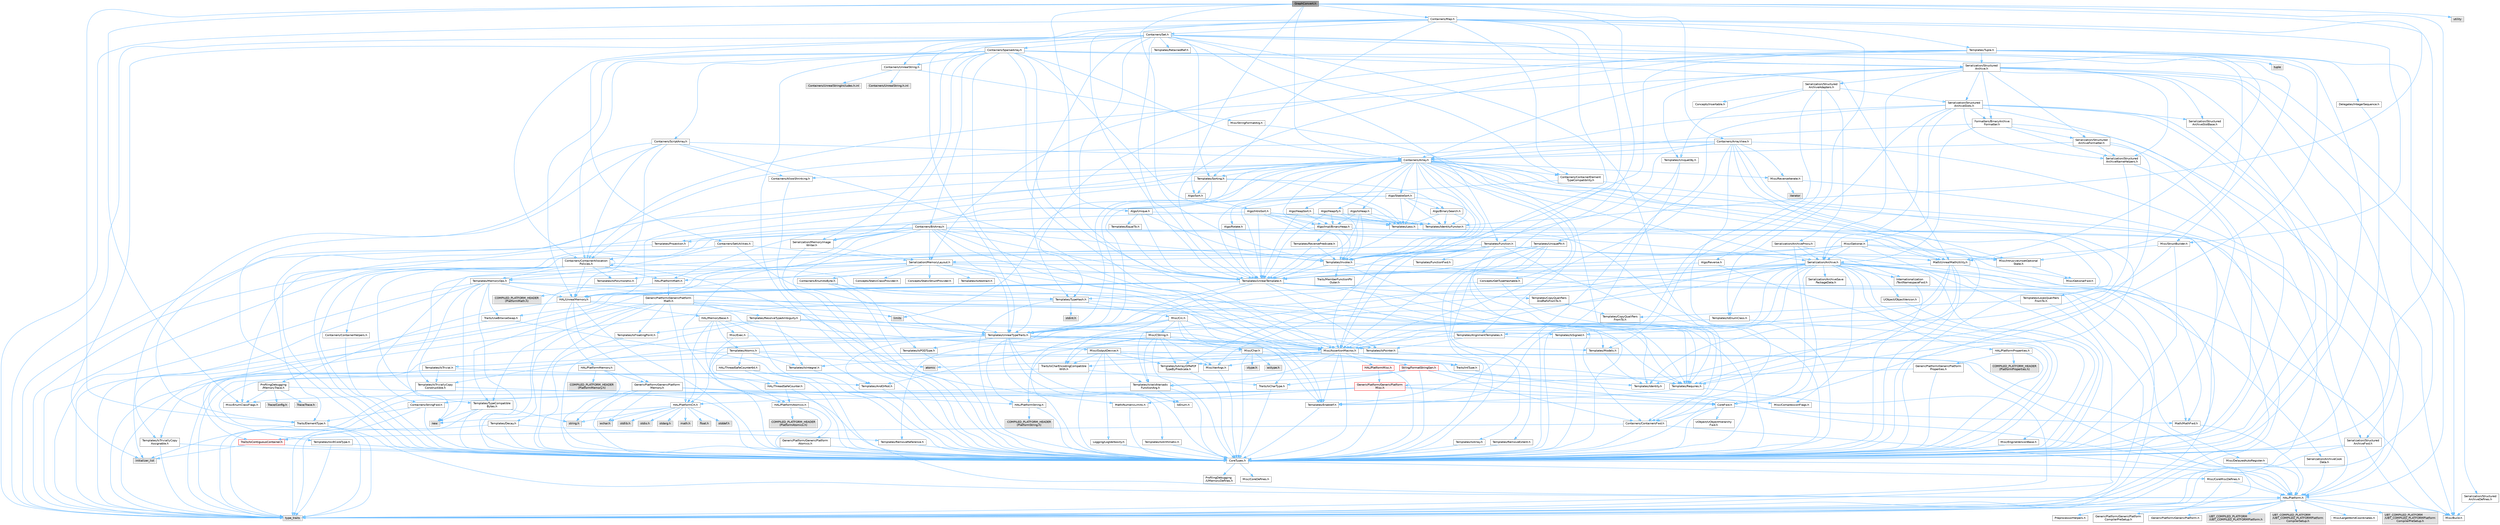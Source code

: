 digraph "GraphConvert.h"
{
 // INTERACTIVE_SVG=YES
 // LATEX_PDF_SIZE
  bgcolor="transparent";
  edge [fontname=Helvetica,fontsize=10,labelfontname=Helvetica,labelfontsize=10];
  node [fontname=Helvetica,fontsize=10,shape=box,height=0.2,width=0.4];
  Node1 [id="Node000001",label="GraphConvert.h",height=0.2,width=0.4,color="gray40", fillcolor="grey60", style="filled", fontcolor="black",tooltip=" "];
  Node1 -> Node2 [id="edge1_Node000001_Node000002",color="steelblue1",style="solid",tooltip=" "];
  Node2 [id="Node000002",label="Algo/Sort.h",height=0.2,width=0.4,color="grey40", fillcolor="white", style="filled",URL="$d1/d87/Sort_8h.html",tooltip=" "];
  Node2 -> Node3 [id="edge2_Node000002_Node000003",color="steelblue1",style="solid",tooltip=" "];
  Node3 [id="Node000003",label="Algo/IntroSort.h",height=0.2,width=0.4,color="grey40", fillcolor="white", style="filled",URL="$d3/db3/IntroSort_8h.html",tooltip=" "];
  Node3 -> Node4 [id="edge3_Node000003_Node000004",color="steelblue1",style="solid",tooltip=" "];
  Node4 [id="Node000004",label="Algo/Impl/BinaryHeap.h",height=0.2,width=0.4,color="grey40", fillcolor="white", style="filled",URL="$d7/da3/Algo_2Impl_2BinaryHeap_8h.html",tooltip=" "];
  Node4 -> Node5 [id="edge4_Node000004_Node000005",color="steelblue1",style="solid",tooltip=" "];
  Node5 [id="Node000005",label="Templates/Invoke.h",height=0.2,width=0.4,color="grey40", fillcolor="white", style="filled",URL="$d7/deb/Invoke_8h.html",tooltip=" "];
  Node5 -> Node6 [id="edge5_Node000005_Node000006",color="steelblue1",style="solid",tooltip=" "];
  Node6 [id="Node000006",label="CoreTypes.h",height=0.2,width=0.4,color="grey40", fillcolor="white", style="filled",URL="$dc/dec/CoreTypes_8h.html",tooltip=" "];
  Node6 -> Node7 [id="edge6_Node000006_Node000007",color="steelblue1",style="solid",tooltip=" "];
  Node7 [id="Node000007",label="HAL/Platform.h",height=0.2,width=0.4,color="grey40", fillcolor="white", style="filled",URL="$d9/dd0/Platform_8h.html",tooltip=" "];
  Node7 -> Node8 [id="edge7_Node000007_Node000008",color="steelblue1",style="solid",tooltip=" "];
  Node8 [id="Node000008",label="Misc/Build.h",height=0.2,width=0.4,color="grey40", fillcolor="white", style="filled",URL="$d3/dbb/Build_8h.html",tooltip=" "];
  Node7 -> Node9 [id="edge8_Node000007_Node000009",color="steelblue1",style="solid",tooltip=" "];
  Node9 [id="Node000009",label="Misc/LargeWorldCoordinates.h",height=0.2,width=0.4,color="grey40", fillcolor="white", style="filled",URL="$d2/dcb/LargeWorldCoordinates_8h.html",tooltip=" "];
  Node7 -> Node10 [id="edge9_Node000007_Node000010",color="steelblue1",style="solid",tooltip=" "];
  Node10 [id="Node000010",label="type_traits",height=0.2,width=0.4,color="grey60", fillcolor="#E0E0E0", style="filled",tooltip=" "];
  Node7 -> Node11 [id="edge10_Node000007_Node000011",color="steelblue1",style="solid",tooltip=" "];
  Node11 [id="Node000011",label="PreprocessorHelpers.h",height=0.2,width=0.4,color="grey40", fillcolor="white", style="filled",URL="$db/ddb/PreprocessorHelpers_8h.html",tooltip=" "];
  Node7 -> Node12 [id="edge11_Node000007_Node000012",color="steelblue1",style="solid",tooltip=" "];
  Node12 [id="Node000012",label="UBT_COMPILED_PLATFORM\l/UBT_COMPILED_PLATFORMPlatform\lCompilerPreSetup.h",height=0.2,width=0.4,color="grey60", fillcolor="#E0E0E0", style="filled",tooltip=" "];
  Node7 -> Node13 [id="edge12_Node000007_Node000013",color="steelblue1",style="solid",tooltip=" "];
  Node13 [id="Node000013",label="GenericPlatform/GenericPlatform\lCompilerPreSetup.h",height=0.2,width=0.4,color="grey40", fillcolor="white", style="filled",URL="$d9/dc8/GenericPlatformCompilerPreSetup_8h.html",tooltip=" "];
  Node7 -> Node14 [id="edge13_Node000007_Node000014",color="steelblue1",style="solid",tooltip=" "];
  Node14 [id="Node000014",label="GenericPlatform/GenericPlatform.h",height=0.2,width=0.4,color="grey40", fillcolor="white", style="filled",URL="$d6/d84/GenericPlatform_8h.html",tooltip=" "];
  Node7 -> Node15 [id="edge14_Node000007_Node000015",color="steelblue1",style="solid",tooltip=" "];
  Node15 [id="Node000015",label="UBT_COMPILED_PLATFORM\l/UBT_COMPILED_PLATFORMPlatform.h",height=0.2,width=0.4,color="grey60", fillcolor="#E0E0E0", style="filled",tooltip=" "];
  Node7 -> Node16 [id="edge15_Node000007_Node000016",color="steelblue1",style="solid",tooltip=" "];
  Node16 [id="Node000016",label="UBT_COMPILED_PLATFORM\l/UBT_COMPILED_PLATFORMPlatform\lCompilerSetup.h",height=0.2,width=0.4,color="grey60", fillcolor="#E0E0E0", style="filled",tooltip=" "];
  Node6 -> Node17 [id="edge16_Node000006_Node000017",color="steelblue1",style="solid",tooltip=" "];
  Node17 [id="Node000017",label="ProfilingDebugging\l/UMemoryDefines.h",height=0.2,width=0.4,color="grey40", fillcolor="white", style="filled",URL="$d2/da2/UMemoryDefines_8h.html",tooltip=" "];
  Node6 -> Node18 [id="edge17_Node000006_Node000018",color="steelblue1",style="solid",tooltip=" "];
  Node18 [id="Node000018",label="Misc/CoreMiscDefines.h",height=0.2,width=0.4,color="grey40", fillcolor="white", style="filled",URL="$da/d38/CoreMiscDefines_8h.html",tooltip=" "];
  Node18 -> Node7 [id="edge18_Node000018_Node000007",color="steelblue1",style="solid",tooltip=" "];
  Node18 -> Node11 [id="edge19_Node000018_Node000011",color="steelblue1",style="solid",tooltip=" "];
  Node6 -> Node19 [id="edge20_Node000006_Node000019",color="steelblue1",style="solid",tooltip=" "];
  Node19 [id="Node000019",label="Misc/CoreDefines.h",height=0.2,width=0.4,color="grey40", fillcolor="white", style="filled",URL="$d3/dd2/CoreDefines_8h.html",tooltip=" "];
  Node5 -> Node20 [id="edge21_Node000005_Node000020",color="steelblue1",style="solid",tooltip=" "];
  Node20 [id="Node000020",label="Traits/MemberFunctionPtr\lOuter.h",height=0.2,width=0.4,color="grey40", fillcolor="white", style="filled",URL="$db/da7/MemberFunctionPtrOuter_8h.html",tooltip=" "];
  Node5 -> Node21 [id="edge22_Node000005_Node000021",color="steelblue1",style="solid",tooltip=" "];
  Node21 [id="Node000021",label="Templates/UnrealTemplate.h",height=0.2,width=0.4,color="grey40", fillcolor="white", style="filled",URL="$d4/d24/UnrealTemplate_8h.html",tooltip=" "];
  Node21 -> Node6 [id="edge23_Node000021_Node000006",color="steelblue1",style="solid",tooltip=" "];
  Node21 -> Node22 [id="edge24_Node000021_Node000022",color="steelblue1",style="solid",tooltip=" "];
  Node22 [id="Node000022",label="Templates/IsPointer.h",height=0.2,width=0.4,color="grey40", fillcolor="white", style="filled",URL="$d7/d05/IsPointer_8h.html",tooltip=" "];
  Node22 -> Node6 [id="edge25_Node000022_Node000006",color="steelblue1",style="solid",tooltip=" "];
  Node21 -> Node23 [id="edge26_Node000021_Node000023",color="steelblue1",style="solid",tooltip=" "];
  Node23 [id="Node000023",label="HAL/UnrealMemory.h",height=0.2,width=0.4,color="grey40", fillcolor="white", style="filled",URL="$d9/d96/UnrealMemory_8h.html",tooltip=" "];
  Node23 -> Node6 [id="edge27_Node000023_Node000006",color="steelblue1",style="solid",tooltip=" "];
  Node23 -> Node24 [id="edge28_Node000023_Node000024",color="steelblue1",style="solid",tooltip=" "];
  Node24 [id="Node000024",label="GenericPlatform/GenericPlatform\lMemory.h",height=0.2,width=0.4,color="grey40", fillcolor="white", style="filled",URL="$dd/d22/GenericPlatformMemory_8h.html",tooltip=" "];
  Node24 -> Node25 [id="edge29_Node000024_Node000025",color="steelblue1",style="solid",tooltip=" "];
  Node25 [id="Node000025",label="CoreFwd.h",height=0.2,width=0.4,color="grey40", fillcolor="white", style="filled",URL="$d1/d1e/CoreFwd_8h.html",tooltip=" "];
  Node25 -> Node6 [id="edge30_Node000025_Node000006",color="steelblue1",style="solid",tooltip=" "];
  Node25 -> Node26 [id="edge31_Node000025_Node000026",color="steelblue1",style="solid",tooltip=" "];
  Node26 [id="Node000026",label="Containers/ContainersFwd.h",height=0.2,width=0.4,color="grey40", fillcolor="white", style="filled",URL="$d4/d0a/ContainersFwd_8h.html",tooltip=" "];
  Node26 -> Node7 [id="edge32_Node000026_Node000007",color="steelblue1",style="solid",tooltip=" "];
  Node26 -> Node6 [id="edge33_Node000026_Node000006",color="steelblue1",style="solid",tooltip=" "];
  Node26 -> Node27 [id="edge34_Node000026_Node000027",color="steelblue1",style="solid",tooltip=" "];
  Node27 [id="Node000027",label="Traits/IsContiguousContainer.h",height=0.2,width=0.4,color="red", fillcolor="#FFF0F0", style="filled",URL="$d5/d3c/IsContiguousContainer_8h.html",tooltip=" "];
  Node27 -> Node6 [id="edge35_Node000027_Node000006",color="steelblue1",style="solid",tooltip=" "];
  Node27 -> Node29 [id="edge36_Node000027_Node000029",color="steelblue1",style="solid",tooltip=" "];
  Node29 [id="Node000029",label="initializer_list",height=0.2,width=0.4,color="grey60", fillcolor="#E0E0E0", style="filled",tooltip=" "];
  Node25 -> Node30 [id="edge37_Node000025_Node000030",color="steelblue1",style="solid",tooltip=" "];
  Node30 [id="Node000030",label="Math/MathFwd.h",height=0.2,width=0.4,color="grey40", fillcolor="white", style="filled",URL="$d2/d10/MathFwd_8h.html",tooltip=" "];
  Node30 -> Node7 [id="edge38_Node000030_Node000007",color="steelblue1",style="solid",tooltip=" "];
  Node25 -> Node31 [id="edge39_Node000025_Node000031",color="steelblue1",style="solid",tooltip=" "];
  Node31 [id="Node000031",label="UObject/UObjectHierarchy\lFwd.h",height=0.2,width=0.4,color="grey40", fillcolor="white", style="filled",URL="$d3/d13/UObjectHierarchyFwd_8h.html",tooltip=" "];
  Node24 -> Node6 [id="edge40_Node000024_Node000006",color="steelblue1",style="solid",tooltip=" "];
  Node24 -> Node32 [id="edge41_Node000024_Node000032",color="steelblue1",style="solid",tooltip=" "];
  Node32 [id="Node000032",label="HAL/PlatformString.h",height=0.2,width=0.4,color="grey40", fillcolor="white", style="filled",URL="$db/db5/PlatformString_8h.html",tooltip=" "];
  Node32 -> Node6 [id="edge42_Node000032_Node000006",color="steelblue1",style="solid",tooltip=" "];
  Node32 -> Node33 [id="edge43_Node000032_Node000033",color="steelblue1",style="solid",tooltip=" "];
  Node33 [id="Node000033",label="COMPILED_PLATFORM_HEADER\l(PlatformString.h)",height=0.2,width=0.4,color="grey60", fillcolor="#E0E0E0", style="filled",tooltip=" "];
  Node24 -> Node34 [id="edge44_Node000024_Node000034",color="steelblue1",style="solid",tooltip=" "];
  Node34 [id="Node000034",label="string.h",height=0.2,width=0.4,color="grey60", fillcolor="#E0E0E0", style="filled",tooltip=" "];
  Node24 -> Node35 [id="edge45_Node000024_Node000035",color="steelblue1",style="solid",tooltip=" "];
  Node35 [id="Node000035",label="wchar.h",height=0.2,width=0.4,color="grey60", fillcolor="#E0E0E0", style="filled",tooltip=" "];
  Node23 -> Node36 [id="edge46_Node000023_Node000036",color="steelblue1",style="solid",tooltip=" "];
  Node36 [id="Node000036",label="HAL/MemoryBase.h",height=0.2,width=0.4,color="grey40", fillcolor="white", style="filled",URL="$d6/d9f/MemoryBase_8h.html",tooltip=" "];
  Node36 -> Node6 [id="edge47_Node000036_Node000006",color="steelblue1",style="solid",tooltip=" "];
  Node36 -> Node37 [id="edge48_Node000036_Node000037",color="steelblue1",style="solid",tooltip=" "];
  Node37 [id="Node000037",label="HAL/PlatformAtomics.h",height=0.2,width=0.4,color="grey40", fillcolor="white", style="filled",URL="$d3/d36/PlatformAtomics_8h.html",tooltip=" "];
  Node37 -> Node6 [id="edge49_Node000037_Node000006",color="steelblue1",style="solid",tooltip=" "];
  Node37 -> Node38 [id="edge50_Node000037_Node000038",color="steelblue1",style="solid",tooltip=" "];
  Node38 [id="Node000038",label="GenericPlatform/GenericPlatform\lAtomics.h",height=0.2,width=0.4,color="grey40", fillcolor="white", style="filled",URL="$da/d72/GenericPlatformAtomics_8h.html",tooltip=" "];
  Node38 -> Node6 [id="edge51_Node000038_Node000006",color="steelblue1",style="solid",tooltip=" "];
  Node37 -> Node39 [id="edge52_Node000037_Node000039",color="steelblue1",style="solid",tooltip=" "];
  Node39 [id="Node000039",label="COMPILED_PLATFORM_HEADER\l(PlatformAtomics.h)",height=0.2,width=0.4,color="grey60", fillcolor="#E0E0E0", style="filled",tooltip=" "];
  Node36 -> Node40 [id="edge53_Node000036_Node000040",color="steelblue1",style="solid",tooltip=" "];
  Node40 [id="Node000040",label="HAL/PlatformCrt.h",height=0.2,width=0.4,color="grey40", fillcolor="white", style="filled",URL="$d8/d75/PlatformCrt_8h.html",tooltip=" "];
  Node40 -> Node41 [id="edge54_Node000040_Node000041",color="steelblue1",style="solid",tooltip=" "];
  Node41 [id="Node000041",label="new",height=0.2,width=0.4,color="grey60", fillcolor="#E0E0E0", style="filled",tooltip=" "];
  Node40 -> Node35 [id="edge55_Node000040_Node000035",color="steelblue1",style="solid",tooltip=" "];
  Node40 -> Node42 [id="edge56_Node000040_Node000042",color="steelblue1",style="solid",tooltip=" "];
  Node42 [id="Node000042",label="stddef.h",height=0.2,width=0.4,color="grey60", fillcolor="#E0E0E0", style="filled",tooltip=" "];
  Node40 -> Node43 [id="edge57_Node000040_Node000043",color="steelblue1",style="solid",tooltip=" "];
  Node43 [id="Node000043",label="stdlib.h",height=0.2,width=0.4,color="grey60", fillcolor="#E0E0E0", style="filled",tooltip=" "];
  Node40 -> Node44 [id="edge58_Node000040_Node000044",color="steelblue1",style="solid",tooltip=" "];
  Node44 [id="Node000044",label="stdio.h",height=0.2,width=0.4,color="grey60", fillcolor="#E0E0E0", style="filled",tooltip=" "];
  Node40 -> Node45 [id="edge59_Node000040_Node000045",color="steelblue1",style="solid",tooltip=" "];
  Node45 [id="Node000045",label="stdarg.h",height=0.2,width=0.4,color="grey60", fillcolor="#E0E0E0", style="filled",tooltip=" "];
  Node40 -> Node46 [id="edge60_Node000040_Node000046",color="steelblue1",style="solid",tooltip=" "];
  Node46 [id="Node000046",label="math.h",height=0.2,width=0.4,color="grey60", fillcolor="#E0E0E0", style="filled",tooltip=" "];
  Node40 -> Node47 [id="edge61_Node000040_Node000047",color="steelblue1",style="solid",tooltip=" "];
  Node47 [id="Node000047",label="float.h",height=0.2,width=0.4,color="grey60", fillcolor="#E0E0E0", style="filled",tooltip=" "];
  Node40 -> Node34 [id="edge62_Node000040_Node000034",color="steelblue1",style="solid",tooltip=" "];
  Node36 -> Node48 [id="edge63_Node000036_Node000048",color="steelblue1",style="solid",tooltip=" "];
  Node48 [id="Node000048",label="Misc/Exec.h",height=0.2,width=0.4,color="grey40", fillcolor="white", style="filled",URL="$de/ddb/Exec_8h.html",tooltip=" "];
  Node48 -> Node6 [id="edge64_Node000048_Node000006",color="steelblue1",style="solid",tooltip=" "];
  Node48 -> Node49 [id="edge65_Node000048_Node000049",color="steelblue1",style="solid",tooltip=" "];
  Node49 [id="Node000049",label="Misc/AssertionMacros.h",height=0.2,width=0.4,color="grey40", fillcolor="white", style="filled",URL="$d0/dfa/AssertionMacros_8h.html",tooltip=" "];
  Node49 -> Node6 [id="edge66_Node000049_Node000006",color="steelblue1",style="solid",tooltip=" "];
  Node49 -> Node7 [id="edge67_Node000049_Node000007",color="steelblue1",style="solid",tooltip=" "];
  Node49 -> Node50 [id="edge68_Node000049_Node000050",color="steelblue1",style="solid",tooltip=" "];
  Node50 [id="Node000050",label="HAL/PlatformMisc.h",height=0.2,width=0.4,color="red", fillcolor="#FFF0F0", style="filled",URL="$d0/df5/PlatformMisc_8h.html",tooltip=" "];
  Node50 -> Node6 [id="edge69_Node000050_Node000006",color="steelblue1",style="solid",tooltip=" "];
  Node50 -> Node51 [id="edge70_Node000050_Node000051",color="steelblue1",style="solid",tooltip=" "];
  Node51 [id="Node000051",label="GenericPlatform/GenericPlatform\lMisc.h",height=0.2,width=0.4,color="red", fillcolor="#FFF0F0", style="filled",URL="$db/d9a/GenericPlatformMisc_8h.html",tooltip=" "];
  Node51 -> Node52 [id="edge71_Node000051_Node000052",color="steelblue1",style="solid",tooltip=" "];
  Node52 [id="Node000052",label="Containers/StringFwd.h",height=0.2,width=0.4,color="grey40", fillcolor="white", style="filled",URL="$df/d37/StringFwd_8h.html",tooltip=" "];
  Node52 -> Node6 [id="edge72_Node000052_Node000006",color="steelblue1",style="solid",tooltip=" "];
  Node52 -> Node53 [id="edge73_Node000052_Node000053",color="steelblue1",style="solid",tooltip=" "];
  Node53 [id="Node000053",label="Traits/ElementType.h",height=0.2,width=0.4,color="grey40", fillcolor="white", style="filled",URL="$d5/d4f/ElementType_8h.html",tooltip=" "];
  Node53 -> Node7 [id="edge74_Node000053_Node000007",color="steelblue1",style="solid",tooltip=" "];
  Node53 -> Node29 [id="edge75_Node000053_Node000029",color="steelblue1",style="solid",tooltip=" "];
  Node53 -> Node10 [id="edge76_Node000053_Node000010",color="steelblue1",style="solid",tooltip=" "];
  Node52 -> Node27 [id="edge77_Node000052_Node000027",color="steelblue1",style="solid",tooltip=" "];
  Node51 -> Node25 [id="edge78_Node000051_Node000025",color="steelblue1",style="solid",tooltip=" "];
  Node51 -> Node6 [id="edge79_Node000051_Node000006",color="steelblue1",style="solid",tooltip=" "];
  Node51 -> Node40 [id="edge80_Node000051_Node000040",color="steelblue1",style="solid",tooltip=" "];
  Node51 -> Node55 [id="edge81_Node000051_Node000055",color="steelblue1",style="solid",tooltip=" "];
  Node55 [id="Node000055",label="Math/NumericLimits.h",height=0.2,width=0.4,color="grey40", fillcolor="white", style="filled",URL="$df/d1b/NumericLimits_8h.html",tooltip=" "];
  Node55 -> Node6 [id="edge82_Node000055_Node000006",color="steelblue1",style="solid",tooltip=" "];
  Node51 -> Node56 [id="edge83_Node000051_Node000056",color="steelblue1",style="solid",tooltip=" "];
  Node56 [id="Node000056",label="Misc/CompressionFlags.h",height=0.2,width=0.4,color="grey40", fillcolor="white", style="filled",URL="$d9/d76/CompressionFlags_8h.html",tooltip=" "];
  Node51 -> Node57 [id="edge84_Node000051_Node000057",color="steelblue1",style="solid",tooltip=" "];
  Node57 [id="Node000057",label="Misc/EnumClassFlags.h",height=0.2,width=0.4,color="grey40", fillcolor="white", style="filled",URL="$d8/de7/EnumClassFlags_8h.html",tooltip=" "];
  Node49 -> Node11 [id="edge85_Node000049_Node000011",color="steelblue1",style="solid",tooltip=" "];
  Node49 -> Node66 [id="edge86_Node000049_Node000066",color="steelblue1",style="solid",tooltip=" "];
  Node66 [id="Node000066",label="Templates/EnableIf.h",height=0.2,width=0.4,color="grey40", fillcolor="white", style="filled",URL="$d7/d60/EnableIf_8h.html",tooltip=" "];
  Node66 -> Node6 [id="edge87_Node000066_Node000006",color="steelblue1",style="solid",tooltip=" "];
  Node49 -> Node67 [id="edge88_Node000049_Node000067",color="steelblue1",style="solid",tooltip=" "];
  Node67 [id="Node000067",label="Templates/IsArrayOrRefOf\lTypeByPredicate.h",height=0.2,width=0.4,color="grey40", fillcolor="white", style="filled",URL="$d6/da1/IsArrayOrRefOfTypeByPredicate_8h.html",tooltip=" "];
  Node67 -> Node6 [id="edge89_Node000067_Node000006",color="steelblue1",style="solid",tooltip=" "];
  Node49 -> Node68 [id="edge90_Node000049_Node000068",color="steelblue1",style="solid",tooltip=" "];
  Node68 [id="Node000068",label="Templates/IsValidVariadic\lFunctionArg.h",height=0.2,width=0.4,color="grey40", fillcolor="white", style="filled",URL="$d0/dc8/IsValidVariadicFunctionArg_8h.html",tooltip=" "];
  Node68 -> Node6 [id="edge91_Node000068_Node000006",color="steelblue1",style="solid",tooltip=" "];
  Node68 -> Node69 [id="edge92_Node000068_Node000069",color="steelblue1",style="solid",tooltip=" "];
  Node69 [id="Node000069",label="IsEnum.h",height=0.2,width=0.4,color="grey40", fillcolor="white", style="filled",URL="$d4/de5/IsEnum_8h.html",tooltip=" "];
  Node68 -> Node10 [id="edge93_Node000068_Node000010",color="steelblue1",style="solid",tooltip=" "];
  Node49 -> Node70 [id="edge94_Node000049_Node000070",color="steelblue1",style="solid",tooltip=" "];
  Node70 [id="Node000070",label="Traits/IsCharEncodingCompatible\lWith.h",height=0.2,width=0.4,color="grey40", fillcolor="white", style="filled",URL="$df/dd1/IsCharEncodingCompatibleWith_8h.html",tooltip=" "];
  Node70 -> Node10 [id="edge95_Node000070_Node000010",color="steelblue1",style="solid",tooltip=" "];
  Node70 -> Node71 [id="edge96_Node000070_Node000071",color="steelblue1",style="solid",tooltip=" "];
  Node71 [id="Node000071",label="Traits/IsCharType.h",height=0.2,width=0.4,color="grey40", fillcolor="white", style="filled",URL="$db/d51/IsCharType_8h.html",tooltip=" "];
  Node71 -> Node6 [id="edge97_Node000071_Node000006",color="steelblue1",style="solid",tooltip=" "];
  Node49 -> Node72 [id="edge98_Node000049_Node000072",color="steelblue1",style="solid",tooltip=" "];
  Node72 [id="Node000072",label="Misc/VarArgs.h",height=0.2,width=0.4,color="grey40", fillcolor="white", style="filled",URL="$d5/d6f/VarArgs_8h.html",tooltip=" "];
  Node72 -> Node6 [id="edge99_Node000072_Node000006",color="steelblue1",style="solid",tooltip=" "];
  Node49 -> Node73 [id="edge100_Node000049_Node000073",color="steelblue1",style="solid",tooltip=" "];
  Node73 [id="Node000073",label="String/FormatStringSan.h",height=0.2,width=0.4,color="red", fillcolor="#FFF0F0", style="filled",URL="$d3/d8b/FormatStringSan_8h.html",tooltip=" "];
  Node73 -> Node10 [id="edge101_Node000073_Node000010",color="steelblue1",style="solid",tooltip=" "];
  Node73 -> Node6 [id="edge102_Node000073_Node000006",color="steelblue1",style="solid",tooltip=" "];
  Node73 -> Node74 [id="edge103_Node000073_Node000074",color="steelblue1",style="solid",tooltip=" "];
  Node74 [id="Node000074",label="Templates/Requires.h",height=0.2,width=0.4,color="grey40", fillcolor="white", style="filled",URL="$dc/d96/Requires_8h.html",tooltip=" "];
  Node74 -> Node66 [id="edge104_Node000074_Node000066",color="steelblue1",style="solid",tooltip=" "];
  Node74 -> Node10 [id="edge105_Node000074_Node000010",color="steelblue1",style="solid",tooltip=" "];
  Node73 -> Node75 [id="edge106_Node000073_Node000075",color="steelblue1",style="solid",tooltip=" "];
  Node75 [id="Node000075",label="Templates/Identity.h",height=0.2,width=0.4,color="grey40", fillcolor="white", style="filled",URL="$d0/dd5/Identity_8h.html",tooltip=" "];
  Node73 -> Node68 [id="edge107_Node000073_Node000068",color="steelblue1",style="solid",tooltip=" "];
  Node73 -> Node71 [id="edge108_Node000073_Node000071",color="steelblue1",style="solid",tooltip=" "];
  Node73 -> Node26 [id="edge109_Node000073_Node000026",color="steelblue1",style="solid",tooltip=" "];
  Node49 -> Node79 [id="edge110_Node000049_Node000079",color="steelblue1",style="solid",tooltip=" "];
  Node79 [id="Node000079",label="atomic",height=0.2,width=0.4,color="grey60", fillcolor="#E0E0E0", style="filled",tooltip=" "];
  Node36 -> Node80 [id="edge111_Node000036_Node000080",color="steelblue1",style="solid",tooltip=" "];
  Node80 [id="Node000080",label="Misc/OutputDevice.h",height=0.2,width=0.4,color="grey40", fillcolor="white", style="filled",URL="$d7/d32/OutputDevice_8h.html",tooltip=" "];
  Node80 -> Node25 [id="edge112_Node000080_Node000025",color="steelblue1",style="solid",tooltip=" "];
  Node80 -> Node6 [id="edge113_Node000080_Node000006",color="steelblue1",style="solid",tooltip=" "];
  Node80 -> Node81 [id="edge114_Node000080_Node000081",color="steelblue1",style="solid",tooltip=" "];
  Node81 [id="Node000081",label="Logging/LogVerbosity.h",height=0.2,width=0.4,color="grey40", fillcolor="white", style="filled",URL="$d2/d8f/LogVerbosity_8h.html",tooltip=" "];
  Node81 -> Node6 [id="edge115_Node000081_Node000006",color="steelblue1",style="solid",tooltip=" "];
  Node80 -> Node72 [id="edge116_Node000080_Node000072",color="steelblue1",style="solid",tooltip=" "];
  Node80 -> Node67 [id="edge117_Node000080_Node000067",color="steelblue1",style="solid",tooltip=" "];
  Node80 -> Node68 [id="edge118_Node000080_Node000068",color="steelblue1",style="solid",tooltip=" "];
  Node80 -> Node70 [id="edge119_Node000080_Node000070",color="steelblue1",style="solid",tooltip=" "];
  Node36 -> Node82 [id="edge120_Node000036_Node000082",color="steelblue1",style="solid",tooltip=" "];
  Node82 [id="Node000082",label="Templates/Atomic.h",height=0.2,width=0.4,color="grey40", fillcolor="white", style="filled",URL="$d3/d91/Atomic_8h.html",tooltip=" "];
  Node82 -> Node83 [id="edge121_Node000082_Node000083",color="steelblue1",style="solid",tooltip=" "];
  Node83 [id="Node000083",label="HAL/ThreadSafeCounter.h",height=0.2,width=0.4,color="grey40", fillcolor="white", style="filled",URL="$dc/dc9/ThreadSafeCounter_8h.html",tooltip=" "];
  Node83 -> Node6 [id="edge122_Node000083_Node000006",color="steelblue1",style="solid",tooltip=" "];
  Node83 -> Node37 [id="edge123_Node000083_Node000037",color="steelblue1",style="solid",tooltip=" "];
  Node82 -> Node84 [id="edge124_Node000082_Node000084",color="steelblue1",style="solid",tooltip=" "];
  Node84 [id="Node000084",label="HAL/ThreadSafeCounter64.h",height=0.2,width=0.4,color="grey40", fillcolor="white", style="filled",URL="$d0/d12/ThreadSafeCounter64_8h.html",tooltip=" "];
  Node84 -> Node6 [id="edge125_Node000084_Node000006",color="steelblue1",style="solid",tooltip=" "];
  Node84 -> Node83 [id="edge126_Node000084_Node000083",color="steelblue1",style="solid",tooltip=" "];
  Node82 -> Node85 [id="edge127_Node000082_Node000085",color="steelblue1",style="solid",tooltip=" "];
  Node85 [id="Node000085",label="Templates/IsIntegral.h",height=0.2,width=0.4,color="grey40", fillcolor="white", style="filled",URL="$da/d64/IsIntegral_8h.html",tooltip=" "];
  Node85 -> Node6 [id="edge128_Node000085_Node000006",color="steelblue1",style="solid",tooltip=" "];
  Node82 -> Node86 [id="edge129_Node000082_Node000086",color="steelblue1",style="solid",tooltip=" "];
  Node86 [id="Node000086",label="Templates/IsTrivial.h",height=0.2,width=0.4,color="grey40", fillcolor="white", style="filled",URL="$da/d4c/IsTrivial_8h.html",tooltip=" "];
  Node86 -> Node87 [id="edge130_Node000086_Node000087",color="steelblue1",style="solid",tooltip=" "];
  Node87 [id="Node000087",label="Templates/AndOrNot.h",height=0.2,width=0.4,color="grey40", fillcolor="white", style="filled",URL="$db/d0a/AndOrNot_8h.html",tooltip=" "];
  Node87 -> Node6 [id="edge131_Node000087_Node000006",color="steelblue1",style="solid",tooltip=" "];
  Node86 -> Node88 [id="edge132_Node000086_Node000088",color="steelblue1",style="solid",tooltip=" "];
  Node88 [id="Node000088",label="Templates/IsTriviallyCopy\lConstructible.h",height=0.2,width=0.4,color="grey40", fillcolor="white", style="filled",URL="$d3/d78/IsTriviallyCopyConstructible_8h.html",tooltip=" "];
  Node88 -> Node6 [id="edge133_Node000088_Node000006",color="steelblue1",style="solid",tooltip=" "];
  Node88 -> Node10 [id="edge134_Node000088_Node000010",color="steelblue1",style="solid",tooltip=" "];
  Node86 -> Node89 [id="edge135_Node000086_Node000089",color="steelblue1",style="solid",tooltip=" "];
  Node89 [id="Node000089",label="Templates/IsTriviallyCopy\lAssignable.h",height=0.2,width=0.4,color="grey40", fillcolor="white", style="filled",URL="$d2/df2/IsTriviallyCopyAssignable_8h.html",tooltip=" "];
  Node89 -> Node6 [id="edge136_Node000089_Node000006",color="steelblue1",style="solid",tooltip=" "];
  Node89 -> Node10 [id="edge137_Node000089_Node000010",color="steelblue1",style="solid",tooltip=" "];
  Node86 -> Node10 [id="edge138_Node000086_Node000010",color="steelblue1",style="solid",tooltip=" "];
  Node82 -> Node90 [id="edge139_Node000082_Node000090",color="steelblue1",style="solid",tooltip=" "];
  Node90 [id="Node000090",label="Traits/IntType.h",height=0.2,width=0.4,color="grey40", fillcolor="white", style="filled",URL="$d7/deb/IntType_8h.html",tooltip=" "];
  Node90 -> Node7 [id="edge140_Node000090_Node000007",color="steelblue1",style="solid",tooltip=" "];
  Node82 -> Node79 [id="edge141_Node000082_Node000079",color="steelblue1",style="solid",tooltip=" "];
  Node23 -> Node91 [id="edge142_Node000023_Node000091",color="steelblue1",style="solid",tooltip=" "];
  Node91 [id="Node000091",label="HAL/PlatformMemory.h",height=0.2,width=0.4,color="grey40", fillcolor="white", style="filled",URL="$de/d68/PlatformMemory_8h.html",tooltip=" "];
  Node91 -> Node6 [id="edge143_Node000091_Node000006",color="steelblue1",style="solid",tooltip=" "];
  Node91 -> Node24 [id="edge144_Node000091_Node000024",color="steelblue1",style="solid",tooltip=" "];
  Node91 -> Node92 [id="edge145_Node000091_Node000092",color="steelblue1",style="solid",tooltip=" "];
  Node92 [id="Node000092",label="COMPILED_PLATFORM_HEADER\l(PlatformMemory.h)",height=0.2,width=0.4,color="grey60", fillcolor="#E0E0E0", style="filled",tooltip=" "];
  Node23 -> Node93 [id="edge146_Node000023_Node000093",color="steelblue1",style="solid",tooltip=" "];
  Node93 [id="Node000093",label="ProfilingDebugging\l/MemoryTrace.h",height=0.2,width=0.4,color="grey40", fillcolor="white", style="filled",URL="$da/dd7/MemoryTrace_8h.html",tooltip=" "];
  Node93 -> Node7 [id="edge147_Node000093_Node000007",color="steelblue1",style="solid",tooltip=" "];
  Node93 -> Node57 [id="edge148_Node000093_Node000057",color="steelblue1",style="solid",tooltip=" "];
  Node93 -> Node62 [id="edge149_Node000093_Node000062",color="steelblue1",style="solid",tooltip=" "];
  Node62 [id="Node000062",label="Trace/Config.h",height=0.2,width=0.4,color="grey60", fillcolor="#E0E0E0", style="filled",tooltip=" "];
  Node93 -> Node65 [id="edge150_Node000093_Node000065",color="steelblue1",style="solid",tooltip=" "];
  Node65 [id="Node000065",label="Trace/Trace.h",height=0.2,width=0.4,color="grey60", fillcolor="#E0E0E0", style="filled",tooltip=" "];
  Node23 -> Node22 [id="edge151_Node000023_Node000022",color="steelblue1",style="solid",tooltip=" "];
  Node21 -> Node94 [id="edge152_Node000021_Node000094",color="steelblue1",style="solid",tooltip=" "];
  Node94 [id="Node000094",label="Templates/CopyQualifiers\lAndRefsFromTo.h",height=0.2,width=0.4,color="grey40", fillcolor="white", style="filled",URL="$d3/db3/CopyQualifiersAndRefsFromTo_8h.html",tooltip=" "];
  Node94 -> Node95 [id="edge153_Node000094_Node000095",color="steelblue1",style="solid",tooltip=" "];
  Node95 [id="Node000095",label="Templates/CopyQualifiers\lFromTo.h",height=0.2,width=0.4,color="grey40", fillcolor="white", style="filled",URL="$d5/db4/CopyQualifiersFromTo_8h.html",tooltip=" "];
  Node21 -> Node96 [id="edge154_Node000021_Node000096",color="steelblue1",style="solid",tooltip=" "];
  Node96 [id="Node000096",label="Templates/UnrealTypeTraits.h",height=0.2,width=0.4,color="grey40", fillcolor="white", style="filled",URL="$d2/d2d/UnrealTypeTraits_8h.html",tooltip=" "];
  Node96 -> Node6 [id="edge155_Node000096_Node000006",color="steelblue1",style="solid",tooltip=" "];
  Node96 -> Node22 [id="edge156_Node000096_Node000022",color="steelblue1",style="solid",tooltip=" "];
  Node96 -> Node49 [id="edge157_Node000096_Node000049",color="steelblue1",style="solid",tooltip=" "];
  Node96 -> Node87 [id="edge158_Node000096_Node000087",color="steelblue1",style="solid",tooltip=" "];
  Node96 -> Node66 [id="edge159_Node000096_Node000066",color="steelblue1",style="solid",tooltip=" "];
  Node96 -> Node97 [id="edge160_Node000096_Node000097",color="steelblue1",style="solid",tooltip=" "];
  Node97 [id="Node000097",label="Templates/IsArithmetic.h",height=0.2,width=0.4,color="grey40", fillcolor="white", style="filled",URL="$d2/d5d/IsArithmetic_8h.html",tooltip=" "];
  Node97 -> Node6 [id="edge161_Node000097_Node000006",color="steelblue1",style="solid",tooltip=" "];
  Node96 -> Node69 [id="edge162_Node000096_Node000069",color="steelblue1",style="solid",tooltip=" "];
  Node96 -> Node98 [id="edge163_Node000096_Node000098",color="steelblue1",style="solid",tooltip=" "];
  Node98 [id="Node000098",label="Templates/Models.h",height=0.2,width=0.4,color="grey40", fillcolor="white", style="filled",URL="$d3/d0c/Models_8h.html",tooltip=" "];
  Node98 -> Node75 [id="edge164_Node000098_Node000075",color="steelblue1",style="solid",tooltip=" "];
  Node96 -> Node99 [id="edge165_Node000096_Node000099",color="steelblue1",style="solid",tooltip=" "];
  Node99 [id="Node000099",label="Templates/IsPODType.h",height=0.2,width=0.4,color="grey40", fillcolor="white", style="filled",URL="$d7/db1/IsPODType_8h.html",tooltip=" "];
  Node99 -> Node6 [id="edge166_Node000099_Node000006",color="steelblue1",style="solid",tooltip=" "];
  Node96 -> Node100 [id="edge167_Node000096_Node000100",color="steelblue1",style="solid",tooltip=" "];
  Node100 [id="Node000100",label="Templates/IsUECoreType.h",height=0.2,width=0.4,color="grey40", fillcolor="white", style="filled",URL="$d1/db8/IsUECoreType_8h.html",tooltip=" "];
  Node100 -> Node6 [id="edge168_Node000100_Node000006",color="steelblue1",style="solid",tooltip=" "];
  Node100 -> Node10 [id="edge169_Node000100_Node000010",color="steelblue1",style="solid",tooltip=" "];
  Node96 -> Node88 [id="edge170_Node000096_Node000088",color="steelblue1",style="solid",tooltip=" "];
  Node21 -> Node101 [id="edge171_Node000021_Node000101",color="steelblue1",style="solid",tooltip=" "];
  Node101 [id="Node000101",label="Templates/RemoveReference.h",height=0.2,width=0.4,color="grey40", fillcolor="white", style="filled",URL="$da/dbe/RemoveReference_8h.html",tooltip=" "];
  Node101 -> Node6 [id="edge172_Node000101_Node000006",color="steelblue1",style="solid",tooltip=" "];
  Node21 -> Node74 [id="edge173_Node000021_Node000074",color="steelblue1",style="solid",tooltip=" "];
  Node21 -> Node102 [id="edge174_Node000021_Node000102",color="steelblue1",style="solid",tooltip=" "];
  Node102 [id="Node000102",label="Templates/TypeCompatible\lBytes.h",height=0.2,width=0.4,color="grey40", fillcolor="white", style="filled",URL="$df/d0a/TypeCompatibleBytes_8h.html",tooltip=" "];
  Node102 -> Node6 [id="edge175_Node000102_Node000006",color="steelblue1",style="solid",tooltip=" "];
  Node102 -> Node34 [id="edge176_Node000102_Node000034",color="steelblue1",style="solid",tooltip=" "];
  Node102 -> Node41 [id="edge177_Node000102_Node000041",color="steelblue1",style="solid",tooltip=" "];
  Node102 -> Node10 [id="edge178_Node000102_Node000010",color="steelblue1",style="solid",tooltip=" "];
  Node21 -> Node75 [id="edge179_Node000021_Node000075",color="steelblue1",style="solid",tooltip=" "];
  Node21 -> Node27 [id="edge180_Node000021_Node000027",color="steelblue1",style="solid",tooltip=" "];
  Node21 -> Node103 [id="edge181_Node000021_Node000103",color="steelblue1",style="solid",tooltip=" "];
  Node103 [id="Node000103",label="Traits/UseBitwiseSwap.h",height=0.2,width=0.4,color="grey40", fillcolor="white", style="filled",URL="$db/df3/UseBitwiseSwap_8h.html",tooltip=" "];
  Node103 -> Node6 [id="edge182_Node000103_Node000006",color="steelblue1",style="solid",tooltip=" "];
  Node103 -> Node10 [id="edge183_Node000103_Node000010",color="steelblue1",style="solid",tooltip=" "];
  Node21 -> Node10 [id="edge184_Node000021_Node000010",color="steelblue1",style="solid",tooltip=" "];
  Node5 -> Node10 [id="edge185_Node000005_Node000010",color="steelblue1",style="solid",tooltip=" "];
  Node4 -> Node104 [id="edge186_Node000004_Node000104",color="steelblue1",style="solid",tooltip=" "];
  Node104 [id="Node000104",label="Templates/Projection.h",height=0.2,width=0.4,color="grey40", fillcolor="white", style="filled",URL="$d7/df0/Projection_8h.html",tooltip=" "];
  Node104 -> Node10 [id="edge187_Node000104_Node000010",color="steelblue1",style="solid",tooltip=" "];
  Node4 -> Node105 [id="edge188_Node000004_Node000105",color="steelblue1",style="solid",tooltip=" "];
  Node105 [id="Node000105",label="Templates/ReversePredicate.h",height=0.2,width=0.4,color="grey40", fillcolor="white", style="filled",URL="$d8/d28/ReversePredicate_8h.html",tooltip=" "];
  Node105 -> Node5 [id="edge189_Node000105_Node000005",color="steelblue1",style="solid",tooltip=" "];
  Node105 -> Node21 [id="edge190_Node000105_Node000021",color="steelblue1",style="solid",tooltip=" "];
  Node4 -> Node10 [id="edge191_Node000004_Node000010",color="steelblue1",style="solid",tooltip=" "];
  Node3 -> Node106 [id="edge192_Node000003_Node000106",color="steelblue1",style="solid",tooltip=" "];
  Node106 [id="Node000106",label="Math/UnrealMathUtility.h",height=0.2,width=0.4,color="grey40", fillcolor="white", style="filled",URL="$db/db8/UnrealMathUtility_8h.html",tooltip=" "];
  Node106 -> Node6 [id="edge193_Node000106_Node000006",color="steelblue1",style="solid",tooltip=" "];
  Node106 -> Node49 [id="edge194_Node000106_Node000049",color="steelblue1",style="solid",tooltip=" "];
  Node106 -> Node107 [id="edge195_Node000106_Node000107",color="steelblue1",style="solid",tooltip=" "];
  Node107 [id="Node000107",label="HAL/PlatformMath.h",height=0.2,width=0.4,color="grey40", fillcolor="white", style="filled",URL="$dc/d53/PlatformMath_8h.html",tooltip=" "];
  Node107 -> Node6 [id="edge196_Node000107_Node000006",color="steelblue1",style="solid",tooltip=" "];
  Node107 -> Node108 [id="edge197_Node000107_Node000108",color="steelblue1",style="solid",tooltip=" "];
  Node108 [id="Node000108",label="GenericPlatform/GenericPlatform\lMath.h",height=0.2,width=0.4,color="grey40", fillcolor="white", style="filled",URL="$d5/d79/GenericPlatformMath_8h.html",tooltip=" "];
  Node108 -> Node6 [id="edge198_Node000108_Node000006",color="steelblue1",style="solid",tooltip=" "];
  Node108 -> Node26 [id="edge199_Node000108_Node000026",color="steelblue1",style="solid",tooltip=" "];
  Node108 -> Node40 [id="edge200_Node000108_Node000040",color="steelblue1",style="solid",tooltip=" "];
  Node108 -> Node87 [id="edge201_Node000108_Node000087",color="steelblue1",style="solid",tooltip=" "];
  Node108 -> Node109 [id="edge202_Node000108_Node000109",color="steelblue1",style="solid",tooltip=" "];
  Node109 [id="Node000109",label="Templates/Decay.h",height=0.2,width=0.4,color="grey40", fillcolor="white", style="filled",URL="$dd/d0f/Decay_8h.html",tooltip=" "];
  Node109 -> Node6 [id="edge203_Node000109_Node000006",color="steelblue1",style="solid",tooltip=" "];
  Node109 -> Node101 [id="edge204_Node000109_Node000101",color="steelblue1",style="solid",tooltip=" "];
  Node109 -> Node10 [id="edge205_Node000109_Node000010",color="steelblue1",style="solid",tooltip=" "];
  Node108 -> Node110 [id="edge206_Node000108_Node000110",color="steelblue1",style="solid",tooltip=" "];
  Node110 [id="Node000110",label="Templates/IsFloatingPoint.h",height=0.2,width=0.4,color="grey40", fillcolor="white", style="filled",URL="$d3/d11/IsFloatingPoint_8h.html",tooltip=" "];
  Node110 -> Node6 [id="edge207_Node000110_Node000006",color="steelblue1",style="solid",tooltip=" "];
  Node108 -> Node96 [id="edge208_Node000108_Node000096",color="steelblue1",style="solid",tooltip=" "];
  Node108 -> Node74 [id="edge209_Node000108_Node000074",color="steelblue1",style="solid",tooltip=" "];
  Node108 -> Node111 [id="edge210_Node000108_Node000111",color="steelblue1",style="solid",tooltip=" "];
  Node111 [id="Node000111",label="Templates/ResolveTypeAmbiguity.h",height=0.2,width=0.4,color="grey40", fillcolor="white", style="filled",URL="$df/d1f/ResolveTypeAmbiguity_8h.html",tooltip=" "];
  Node111 -> Node6 [id="edge211_Node000111_Node000006",color="steelblue1",style="solid",tooltip=" "];
  Node111 -> Node110 [id="edge212_Node000111_Node000110",color="steelblue1",style="solid",tooltip=" "];
  Node111 -> Node96 [id="edge213_Node000111_Node000096",color="steelblue1",style="solid",tooltip=" "];
  Node111 -> Node112 [id="edge214_Node000111_Node000112",color="steelblue1",style="solid",tooltip=" "];
  Node112 [id="Node000112",label="Templates/IsSigned.h",height=0.2,width=0.4,color="grey40", fillcolor="white", style="filled",URL="$d8/dd8/IsSigned_8h.html",tooltip=" "];
  Node112 -> Node6 [id="edge215_Node000112_Node000006",color="steelblue1",style="solid",tooltip=" "];
  Node111 -> Node85 [id="edge216_Node000111_Node000085",color="steelblue1",style="solid",tooltip=" "];
  Node111 -> Node74 [id="edge217_Node000111_Node000074",color="steelblue1",style="solid",tooltip=" "];
  Node108 -> Node102 [id="edge218_Node000108_Node000102",color="steelblue1",style="solid",tooltip=" "];
  Node108 -> Node113 [id="edge219_Node000108_Node000113",color="steelblue1",style="solid",tooltip=" "];
  Node113 [id="Node000113",label="limits",height=0.2,width=0.4,color="grey60", fillcolor="#E0E0E0", style="filled",tooltip=" "];
  Node108 -> Node10 [id="edge220_Node000108_Node000010",color="steelblue1",style="solid",tooltip=" "];
  Node107 -> Node114 [id="edge221_Node000107_Node000114",color="steelblue1",style="solid",tooltip=" "];
  Node114 [id="Node000114",label="COMPILED_PLATFORM_HEADER\l(PlatformMath.h)",height=0.2,width=0.4,color="grey60", fillcolor="#E0E0E0", style="filled",tooltip=" "];
  Node106 -> Node30 [id="edge222_Node000106_Node000030",color="steelblue1",style="solid",tooltip=" "];
  Node106 -> Node75 [id="edge223_Node000106_Node000075",color="steelblue1",style="solid",tooltip=" "];
  Node106 -> Node74 [id="edge224_Node000106_Node000074",color="steelblue1",style="solid",tooltip=" "];
  Node3 -> Node115 [id="edge225_Node000003_Node000115",color="steelblue1",style="solid",tooltip=" "];
  Node115 [id="Node000115",label="Templates/IdentityFunctor.h",height=0.2,width=0.4,color="grey40", fillcolor="white", style="filled",URL="$d7/d2e/IdentityFunctor_8h.html",tooltip=" "];
  Node115 -> Node7 [id="edge226_Node000115_Node000007",color="steelblue1",style="solid",tooltip=" "];
  Node3 -> Node5 [id="edge227_Node000003_Node000005",color="steelblue1",style="solid",tooltip=" "];
  Node3 -> Node104 [id="edge228_Node000003_Node000104",color="steelblue1",style="solid",tooltip=" "];
  Node3 -> Node116 [id="edge229_Node000003_Node000116",color="steelblue1",style="solid",tooltip=" "];
  Node116 [id="Node000116",label="Templates/Less.h",height=0.2,width=0.4,color="grey40", fillcolor="white", style="filled",URL="$de/dc8/Less_8h.html",tooltip=" "];
  Node116 -> Node6 [id="edge230_Node000116_Node000006",color="steelblue1",style="solid",tooltip=" "];
  Node116 -> Node21 [id="edge231_Node000116_Node000021",color="steelblue1",style="solid",tooltip=" "];
  Node3 -> Node21 [id="edge232_Node000003_Node000021",color="steelblue1",style="solid",tooltip=" "];
  Node1 -> Node117 [id="edge233_Node000001_Node000117",color="steelblue1",style="solid",tooltip=" "];
  Node117 [id="Node000117",label="Algo/Unique.h",height=0.2,width=0.4,color="grey40", fillcolor="white", style="filled",URL="$df/d04/Unique_8h.html",tooltip=" "];
  Node117 -> Node21 [id="edge234_Node000117_Node000021",color="steelblue1",style="solid",tooltip=" "];
  Node117 -> Node115 [id="edge235_Node000117_Node000115",color="steelblue1",style="solid",tooltip=" "];
  Node117 -> Node5 [id="edge236_Node000117_Node000005",color="steelblue1",style="solid",tooltip=" "];
  Node117 -> Node118 [id="edge237_Node000117_Node000118",color="steelblue1",style="solid",tooltip=" "];
  Node118 [id="Node000118",label="Templates/EqualTo.h",height=0.2,width=0.4,color="grey40", fillcolor="white", style="filled",URL="$d3/dc8/EqualTo_8h.html",tooltip=" "];
  Node118 -> Node21 [id="edge238_Node000118_Node000021",color="steelblue1",style="solid",tooltip=" "];
  Node1 -> Node119 [id="edge239_Node000001_Node000119",color="steelblue1",style="solid",tooltip=" "];
  Node119 [id="Node000119",label="Containers/Array.h",height=0.2,width=0.4,color="grey40", fillcolor="white", style="filled",URL="$df/dd0/Array_8h.html",tooltip=" "];
  Node119 -> Node6 [id="edge240_Node000119_Node000006",color="steelblue1",style="solid",tooltip=" "];
  Node119 -> Node49 [id="edge241_Node000119_Node000049",color="steelblue1",style="solid",tooltip=" "];
  Node119 -> Node120 [id="edge242_Node000119_Node000120",color="steelblue1",style="solid",tooltip=" "];
  Node120 [id="Node000120",label="Misc/IntrusiveUnsetOptional\lState.h",height=0.2,width=0.4,color="grey40", fillcolor="white", style="filled",URL="$d2/d0a/IntrusiveUnsetOptionalState_8h.html",tooltip=" "];
  Node120 -> Node121 [id="edge243_Node000120_Node000121",color="steelblue1",style="solid",tooltip=" "];
  Node121 [id="Node000121",label="Misc/OptionalFwd.h",height=0.2,width=0.4,color="grey40", fillcolor="white", style="filled",URL="$dc/d50/OptionalFwd_8h.html",tooltip=" "];
  Node119 -> Node122 [id="edge244_Node000119_Node000122",color="steelblue1",style="solid",tooltip=" "];
  Node122 [id="Node000122",label="Misc/ReverseIterate.h",height=0.2,width=0.4,color="grey40", fillcolor="white", style="filled",URL="$db/de3/ReverseIterate_8h.html",tooltip=" "];
  Node122 -> Node7 [id="edge245_Node000122_Node000007",color="steelblue1",style="solid",tooltip=" "];
  Node122 -> Node123 [id="edge246_Node000122_Node000123",color="steelblue1",style="solid",tooltip=" "];
  Node123 [id="Node000123",label="iterator",height=0.2,width=0.4,color="grey60", fillcolor="#E0E0E0", style="filled",tooltip=" "];
  Node119 -> Node23 [id="edge247_Node000119_Node000023",color="steelblue1",style="solid",tooltip=" "];
  Node119 -> Node96 [id="edge248_Node000119_Node000096",color="steelblue1",style="solid",tooltip=" "];
  Node119 -> Node21 [id="edge249_Node000119_Node000021",color="steelblue1",style="solid",tooltip=" "];
  Node119 -> Node124 [id="edge250_Node000119_Node000124",color="steelblue1",style="solid",tooltip=" "];
  Node124 [id="Node000124",label="Containers/AllowShrinking.h",height=0.2,width=0.4,color="grey40", fillcolor="white", style="filled",URL="$d7/d1a/AllowShrinking_8h.html",tooltip=" "];
  Node124 -> Node6 [id="edge251_Node000124_Node000006",color="steelblue1",style="solid",tooltip=" "];
  Node119 -> Node125 [id="edge252_Node000119_Node000125",color="steelblue1",style="solid",tooltip=" "];
  Node125 [id="Node000125",label="Containers/ContainerAllocation\lPolicies.h",height=0.2,width=0.4,color="grey40", fillcolor="white", style="filled",URL="$d7/dff/ContainerAllocationPolicies_8h.html",tooltip=" "];
  Node125 -> Node6 [id="edge253_Node000125_Node000006",color="steelblue1",style="solid",tooltip=" "];
  Node125 -> Node126 [id="edge254_Node000125_Node000126",color="steelblue1",style="solid",tooltip=" "];
  Node126 [id="Node000126",label="Containers/ContainerHelpers.h",height=0.2,width=0.4,color="grey40", fillcolor="white", style="filled",URL="$d7/d33/ContainerHelpers_8h.html",tooltip=" "];
  Node126 -> Node6 [id="edge255_Node000126_Node000006",color="steelblue1",style="solid",tooltip=" "];
  Node125 -> Node125 [id="edge256_Node000125_Node000125",color="steelblue1",style="solid",tooltip=" "];
  Node125 -> Node107 [id="edge257_Node000125_Node000107",color="steelblue1",style="solid",tooltip=" "];
  Node125 -> Node23 [id="edge258_Node000125_Node000023",color="steelblue1",style="solid",tooltip=" "];
  Node125 -> Node55 [id="edge259_Node000125_Node000055",color="steelblue1",style="solid",tooltip=" "];
  Node125 -> Node49 [id="edge260_Node000125_Node000049",color="steelblue1",style="solid",tooltip=" "];
  Node125 -> Node127 [id="edge261_Node000125_Node000127",color="steelblue1",style="solid",tooltip=" "];
  Node127 [id="Node000127",label="Templates/IsPolymorphic.h",height=0.2,width=0.4,color="grey40", fillcolor="white", style="filled",URL="$dc/d20/IsPolymorphic_8h.html",tooltip=" "];
  Node125 -> Node128 [id="edge262_Node000125_Node000128",color="steelblue1",style="solid",tooltip=" "];
  Node128 [id="Node000128",label="Templates/MemoryOps.h",height=0.2,width=0.4,color="grey40", fillcolor="white", style="filled",URL="$db/dea/MemoryOps_8h.html",tooltip=" "];
  Node128 -> Node6 [id="edge263_Node000128_Node000006",color="steelblue1",style="solid",tooltip=" "];
  Node128 -> Node23 [id="edge264_Node000128_Node000023",color="steelblue1",style="solid",tooltip=" "];
  Node128 -> Node89 [id="edge265_Node000128_Node000089",color="steelblue1",style="solid",tooltip=" "];
  Node128 -> Node88 [id="edge266_Node000128_Node000088",color="steelblue1",style="solid",tooltip=" "];
  Node128 -> Node74 [id="edge267_Node000128_Node000074",color="steelblue1",style="solid",tooltip=" "];
  Node128 -> Node96 [id="edge268_Node000128_Node000096",color="steelblue1",style="solid",tooltip=" "];
  Node128 -> Node103 [id="edge269_Node000128_Node000103",color="steelblue1",style="solid",tooltip=" "];
  Node128 -> Node41 [id="edge270_Node000128_Node000041",color="steelblue1",style="solid",tooltip=" "];
  Node128 -> Node10 [id="edge271_Node000128_Node000010",color="steelblue1",style="solid",tooltip=" "];
  Node125 -> Node102 [id="edge272_Node000125_Node000102",color="steelblue1",style="solid",tooltip=" "];
  Node125 -> Node10 [id="edge273_Node000125_Node000010",color="steelblue1",style="solid",tooltip=" "];
  Node119 -> Node129 [id="edge274_Node000119_Node000129",color="steelblue1",style="solid",tooltip=" "];
  Node129 [id="Node000129",label="Containers/ContainerElement\lTypeCompatibility.h",height=0.2,width=0.4,color="grey40", fillcolor="white", style="filled",URL="$df/ddf/ContainerElementTypeCompatibility_8h.html",tooltip=" "];
  Node129 -> Node6 [id="edge275_Node000129_Node000006",color="steelblue1",style="solid",tooltip=" "];
  Node129 -> Node96 [id="edge276_Node000129_Node000096",color="steelblue1",style="solid",tooltip=" "];
  Node119 -> Node130 [id="edge277_Node000119_Node000130",color="steelblue1",style="solid",tooltip=" "];
  Node130 [id="Node000130",label="Serialization/Archive.h",height=0.2,width=0.4,color="grey40", fillcolor="white", style="filled",URL="$d7/d3b/Archive_8h.html",tooltip=" "];
  Node130 -> Node25 [id="edge278_Node000130_Node000025",color="steelblue1",style="solid",tooltip=" "];
  Node130 -> Node6 [id="edge279_Node000130_Node000006",color="steelblue1",style="solid",tooltip=" "];
  Node130 -> Node131 [id="edge280_Node000130_Node000131",color="steelblue1",style="solid",tooltip=" "];
  Node131 [id="Node000131",label="HAL/PlatformProperties.h",height=0.2,width=0.4,color="grey40", fillcolor="white", style="filled",URL="$d9/db0/PlatformProperties_8h.html",tooltip=" "];
  Node131 -> Node6 [id="edge281_Node000131_Node000006",color="steelblue1",style="solid",tooltip=" "];
  Node131 -> Node132 [id="edge282_Node000131_Node000132",color="steelblue1",style="solid",tooltip=" "];
  Node132 [id="Node000132",label="GenericPlatform/GenericPlatform\lProperties.h",height=0.2,width=0.4,color="grey40", fillcolor="white", style="filled",URL="$d2/dcd/GenericPlatformProperties_8h.html",tooltip=" "];
  Node132 -> Node6 [id="edge283_Node000132_Node000006",color="steelblue1",style="solid",tooltip=" "];
  Node132 -> Node51 [id="edge284_Node000132_Node000051",color="steelblue1",style="solid",tooltip=" "];
  Node131 -> Node133 [id="edge285_Node000131_Node000133",color="steelblue1",style="solid",tooltip=" "];
  Node133 [id="Node000133",label="COMPILED_PLATFORM_HEADER\l(PlatformProperties.h)",height=0.2,width=0.4,color="grey60", fillcolor="#E0E0E0", style="filled",tooltip=" "];
  Node130 -> Node134 [id="edge286_Node000130_Node000134",color="steelblue1",style="solid",tooltip=" "];
  Node134 [id="Node000134",label="Internationalization\l/TextNamespaceFwd.h",height=0.2,width=0.4,color="grey40", fillcolor="white", style="filled",URL="$d8/d97/TextNamespaceFwd_8h.html",tooltip=" "];
  Node134 -> Node6 [id="edge287_Node000134_Node000006",color="steelblue1",style="solid",tooltip=" "];
  Node130 -> Node30 [id="edge288_Node000130_Node000030",color="steelblue1",style="solid",tooltip=" "];
  Node130 -> Node49 [id="edge289_Node000130_Node000049",color="steelblue1",style="solid",tooltip=" "];
  Node130 -> Node8 [id="edge290_Node000130_Node000008",color="steelblue1",style="solid",tooltip=" "];
  Node130 -> Node56 [id="edge291_Node000130_Node000056",color="steelblue1",style="solid",tooltip=" "];
  Node130 -> Node135 [id="edge292_Node000130_Node000135",color="steelblue1",style="solid",tooltip=" "];
  Node135 [id="Node000135",label="Misc/EngineVersionBase.h",height=0.2,width=0.4,color="grey40", fillcolor="white", style="filled",URL="$d5/d2b/EngineVersionBase_8h.html",tooltip=" "];
  Node135 -> Node6 [id="edge293_Node000135_Node000006",color="steelblue1",style="solid",tooltip=" "];
  Node130 -> Node72 [id="edge294_Node000130_Node000072",color="steelblue1",style="solid",tooltip=" "];
  Node130 -> Node136 [id="edge295_Node000130_Node000136",color="steelblue1",style="solid",tooltip=" "];
  Node136 [id="Node000136",label="Serialization/ArchiveCook\lData.h",height=0.2,width=0.4,color="grey40", fillcolor="white", style="filled",URL="$dc/db6/ArchiveCookData_8h.html",tooltip=" "];
  Node136 -> Node7 [id="edge296_Node000136_Node000007",color="steelblue1",style="solid",tooltip=" "];
  Node130 -> Node137 [id="edge297_Node000130_Node000137",color="steelblue1",style="solid",tooltip=" "];
  Node137 [id="Node000137",label="Serialization/ArchiveSave\lPackageData.h",height=0.2,width=0.4,color="grey40", fillcolor="white", style="filled",URL="$d1/d37/ArchiveSavePackageData_8h.html",tooltip=" "];
  Node130 -> Node66 [id="edge298_Node000130_Node000066",color="steelblue1",style="solid",tooltip=" "];
  Node130 -> Node67 [id="edge299_Node000130_Node000067",color="steelblue1",style="solid",tooltip=" "];
  Node130 -> Node138 [id="edge300_Node000130_Node000138",color="steelblue1",style="solid",tooltip=" "];
  Node138 [id="Node000138",label="Templates/IsEnumClass.h",height=0.2,width=0.4,color="grey40", fillcolor="white", style="filled",URL="$d7/d15/IsEnumClass_8h.html",tooltip=" "];
  Node138 -> Node6 [id="edge301_Node000138_Node000006",color="steelblue1",style="solid",tooltip=" "];
  Node138 -> Node87 [id="edge302_Node000138_Node000087",color="steelblue1",style="solid",tooltip=" "];
  Node130 -> Node112 [id="edge303_Node000130_Node000112",color="steelblue1",style="solid",tooltip=" "];
  Node130 -> Node68 [id="edge304_Node000130_Node000068",color="steelblue1",style="solid",tooltip=" "];
  Node130 -> Node21 [id="edge305_Node000130_Node000021",color="steelblue1",style="solid",tooltip=" "];
  Node130 -> Node70 [id="edge306_Node000130_Node000070",color="steelblue1",style="solid",tooltip=" "];
  Node130 -> Node139 [id="edge307_Node000130_Node000139",color="steelblue1",style="solid",tooltip=" "];
  Node139 [id="Node000139",label="UObject/ObjectVersion.h",height=0.2,width=0.4,color="grey40", fillcolor="white", style="filled",URL="$da/d63/ObjectVersion_8h.html",tooltip=" "];
  Node139 -> Node6 [id="edge308_Node000139_Node000006",color="steelblue1",style="solid",tooltip=" "];
  Node119 -> Node140 [id="edge309_Node000119_Node000140",color="steelblue1",style="solid",tooltip=" "];
  Node140 [id="Node000140",label="Serialization/MemoryImage\lWriter.h",height=0.2,width=0.4,color="grey40", fillcolor="white", style="filled",URL="$d0/d08/MemoryImageWriter_8h.html",tooltip=" "];
  Node140 -> Node6 [id="edge310_Node000140_Node000006",color="steelblue1",style="solid",tooltip=" "];
  Node140 -> Node141 [id="edge311_Node000140_Node000141",color="steelblue1",style="solid",tooltip=" "];
  Node141 [id="Node000141",label="Serialization/MemoryLayout.h",height=0.2,width=0.4,color="grey40", fillcolor="white", style="filled",URL="$d7/d66/MemoryLayout_8h.html",tooltip=" "];
  Node141 -> Node142 [id="edge312_Node000141_Node000142",color="steelblue1",style="solid",tooltip=" "];
  Node142 [id="Node000142",label="Concepts/StaticClassProvider.h",height=0.2,width=0.4,color="grey40", fillcolor="white", style="filled",URL="$dd/d83/StaticClassProvider_8h.html",tooltip=" "];
  Node141 -> Node143 [id="edge313_Node000141_Node000143",color="steelblue1",style="solid",tooltip=" "];
  Node143 [id="Node000143",label="Concepts/StaticStructProvider.h",height=0.2,width=0.4,color="grey40", fillcolor="white", style="filled",URL="$d5/d77/StaticStructProvider_8h.html",tooltip=" "];
  Node141 -> Node144 [id="edge314_Node000141_Node000144",color="steelblue1",style="solid",tooltip=" "];
  Node144 [id="Node000144",label="Containers/EnumAsByte.h",height=0.2,width=0.4,color="grey40", fillcolor="white", style="filled",URL="$d6/d9a/EnumAsByte_8h.html",tooltip=" "];
  Node144 -> Node6 [id="edge315_Node000144_Node000006",color="steelblue1",style="solid",tooltip=" "];
  Node144 -> Node99 [id="edge316_Node000144_Node000099",color="steelblue1",style="solid",tooltip=" "];
  Node144 -> Node145 [id="edge317_Node000144_Node000145",color="steelblue1",style="solid",tooltip=" "];
  Node145 [id="Node000145",label="Templates/TypeHash.h",height=0.2,width=0.4,color="grey40", fillcolor="white", style="filled",URL="$d1/d62/TypeHash_8h.html",tooltip=" "];
  Node145 -> Node6 [id="edge318_Node000145_Node000006",color="steelblue1",style="solid",tooltip=" "];
  Node145 -> Node74 [id="edge319_Node000145_Node000074",color="steelblue1",style="solid",tooltip=" "];
  Node145 -> Node146 [id="edge320_Node000145_Node000146",color="steelblue1",style="solid",tooltip=" "];
  Node146 [id="Node000146",label="Misc/Crc.h",height=0.2,width=0.4,color="grey40", fillcolor="white", style="filled",URL="$d4/dd2/Crc_8h.html",tooltip=" "];
  Node146 -> Node6 [id="edge321_Node000146_Node000006",color="steelblue1",style="solid",tooltip=" "];
  Node146 -> Node32 [id="edge322_Node000146_Node000032",color="steelblue1",style="solid",tooltip=" "];
  Node146 -> Node49 [id="edge323_Node000146_Node000049",color="steelblue1",style="solid",tooltip=" "];
  Node146 -> Node147 [id="edge324_Node000146_Node000147",color="steelblue1",style="solid",tooltip=" "];
  Node147 [id="Node000147",label="Misc/CString.h",height=0.2,width=0.4,color="grey40", fillcolor="white", style="filled",URL="$d2/d49/CString_8h.html",tooltip=" "];
  Node147 -> Node6 [id="edge325_Node000147_Node000006",color="steelblue1",style="solid",tooltip=" "];
  Node147 -> Node40 [id="edge326_Node000147_Node000040",color="steelblue1",style="solid",tooltip=" "];
  Node147 -> Node32 [id="edge327_Node000147_Node000032",color="steelblue1",style="solid",tooltip=" "];
  Node147 -> Node49 [id="edge328_Node000147_Node000049",color="steelblue1",style="solid",tooltip=" "];
  Node147 -> Node148 [id="edge329_Node000147_Node000148",color="steelblue1",style="solid",tooltip=" "];
  Node148 [id="Node000148",label="Misc/Char.h",height=0.2,width=0.4,color="grey40", fillcolor="white", style="filled",URL="$d0/d58/Char_8h.html",tooltip=" "];
  Node148 -> Node6 [id="edge330_Node000148_Node000006",color="steelblue1",style="solid",tooltip=" "];
  Node148 -> Node90 [id="edge331_Node000148_Node000090",color="steelblue1",style="solid",tooltip=" "];
  Node148 -> Node149 [id="edge332_Node000148_Node000149",color="steelblue1",style="solid",tooltip=" "];
  Node149 [id="Node000149",label="ctype.h",height=0.2,width=0.4,color="grey60", fillcolor="#E0E0E0", style="filled",tooltip=" "];
  Node148 -> Node150 [id="edge333_Node000148_Node000150",color="steelblue1",style="solid",tooltip=" "];
  Node150 [id="Node000150",label="wctype.h",height=0.2,width=0.4,color="grey60", fillcolor="#E0E0E0", style="filled",tooltip=" "];
  Node148 -> Node10 [id="edge334_Node000148_Node000010",color="steelblue1",style="solid",tooltip=" "];
  Node147 -> Node72 [id="edge335_Node000147_Node000072",color="steelblue1",style="solid",tooltip=" "];
  Node147 -> Node67 [id="edge336_Node000147_Node000067",color="steelblue1",style="solid",tooltip=" "];
  Node147 -> Node68 [id="edge337_Node000147_Node000068",color="steelblue1",style="solid",tooltip=" "];
  Node147 -> Node70 [id="edge338_Node000147_Node000070",color="steelblue1",style="solid",tooltip=" "];
  Node146 -> Node148 [id="edge339_Node000146_Node000148",color="steelblue1",style="solid",tooltip=" "];
  Node146 -> Node96 [id="edge340_Node000146_Node000096",color="steelblue1",style="solid",tooltip=" "];
  Node146 -> Node71 [id="edge341_Node000146_Node000071",color="steelblue1",style="solid",tooltip=" "];
  Node145 -> Node151 [id="edge342_Node000145_Node000151",color="steelblue1",style="solid",tooltip=" "];
  Node151 [id="Node000151",label="stdint.h",height=0.2,width=0.4,color="grey60", fillcolor="#E0E0E0", style="filled",tooltip=" "];
  Node145 -> Node10 [id="edge343_Node000145_Node000010",color="steelblue1",style="solid",tooltip=" "];
  Node141 -> Node52 [id="edge344_Node000141_Node000052",color="steelblue1",style="solid",tooltip=" "];
  Node141 -> Node23 [id="edge345_Node000141_Node000023",color="steelblue1",style="solid",tooltip=" "];
  Node141 -> Node152 [id="edge346_Node000141_Node000152",color="steelblue1",style="solid",tooltip=" "];
  Node152 [id="Node000152",label="Misc/DelayedAutoRegister.h",height=0.2,width=0.4,color="grey40", fillcolor="white", style="filled",URL="$d1/dda/DelayedAutoRegister_8h.html",tooltip=" "];
  Node152 -> Node7 [id="edge347_Node000152_Node000007",color="steelblue1",style="solid",tooltip=" "];
  Node141 -> Node66 [id="edge348_Node000141_Node000066",color="steelblue1",style="solid",tooltip=" "];
  Node141 -> Node153 [id="edge349_Node000141_Node000153",color="steelblue1",style="solid",tooltip=" "];
  Node153 [id="Node000153",label="Templates/IsAbstract.h",height=0.2,width=0.4,color="grey40", fillcolor="white", style="filled",URL="$d8/db7/IsAbstract_8h.html",tooltip=" "];
  Node141 -> Node127 [id="edge350_Node000141_Node000127",color="steelblue1",style="solid",tooltip=" "];
  Node141 -> Node98 [id="edge351_Node000141_Node000098",color="steelblue1",style="solid",tooltip=" "];
  Node141 -> Node21 [id="edge352_Node000141_Node000021",color="steelblue1",style="solid",tooltip=" "];
  Node119 -> Node154 [id="edge353_Node000119_Node000154",color="steelblue1",style="solid",tooltip=" "];
  Node154 [id="Node000154",label="Algo/Heapify.h",height=0.2,width=0.4,color="grey40", fillcolor="white", style="filled",URL="$d0/d2a/Heapify_8h.html",tooltip=" "];
  Node154 -> Node4 [id="edge354_Node000154_Node000004",color="steelblue1",style="solid",tooltip=" "];
  Node154 -> Node115 [id="edge355_Node000154_Node000115",color="steelblue1",style="solid",tooltip=" "];
  Node154 -> Node5 [id="edge356_Node000154_Node000005",color="steelblue1",style="solid",tooltip=" "];
  Node154 -> Node116 [id="edge357_Node000154_Node000116",color="steelblue1",style="solid",tooltip=" "];
  Node154 -> Node21 [id="edge358_Node000154_Node000021",color="steelblue1",style="solid",tooltip=" "];
  Node119 -> Node155 [id="edge359_Node000119_Node000155",color="steelblue1",style="solid",tooltip=" "];
  Node155 [id="Node000155",label="Algo/HeapSort.h",height=0.2,width=0.4,color="grey40", fillcolor="white", style="filled",URL="$d3/d92/HeapSort_8h.html",tooltip=" "];
  Node155 -> Node4 [id="edge360_Node000155_Node000004",color="steelblue1",style="solid",tooltip=" "];
  Node155 -> Node115 [id="edge361_Node000155_Node000115",color="steelblue1",style="solid",tooltip=" "];
  Node155 -> Node116 [id="edge362_Node000155_Node000116",color="steelblue1",style="solid",tooltip=" "];
  Node155 -> Node21 [id="edge363_Node000155_Node000021",color="steelblue1",style="solid",tooltip=" "];
  Node119 -> Node156 [id="edge364_Node000119_Node000156",color="steelblue1",style="solid",tooltip=" "];
  Node156 [id="Node000156",label="Algo/IsHeap.h",height=0.2,width=0.4,color="grey40", fillcolor="white", style="filled",URL="$de/d32/IsHeap_8h.html",tooltip=" "];
  Node156 -> Node4 [id="edge365_Node000156_Node000004",color="steelblue1",style="solid",tooltip=" "];
  Node156 -> Node115 [id="edge366_Node000156_Node000115",color="steelblue1",style="solid",tooltip=" "];
  Node156 -> Node5 [id="edge367_Node000156_Node000005",color="steelblue1",style="solid",tooltip=" "];
  Node156 -> Node116 [id="edge368_Node000156_Node000116",color="steelblue1",style="solid",tooltip=" "];
  Node156 -> Node21 [id="edge369_Node000156_Node000021",color="steelblue1",style="solid",tooltip=" "];
  Node119 -> Node4 [id="edge370_Node000119_Node000004",color="steelblue1",style="solid",tooltip=" "];
  Node119 -> Node157 [id="edge371_Node000119_Node000157",color="steelblue1",style="solid",tooltip=" "];
  Node157 [id="Node000157",label="Algo/StableSort.h",height=0.2,width=0.4,color="grey40", fillcolor="white", style="filled",URL="$d7/d3c/StableSort_8h.html",tooltip=" "];
  Node157 -> Node158 [id="edge372_Node000157_Node000158",color="steelblue1",style="solid",tooltip=" "];
  Node158 [id="Node000158",label="Algo/BinarySearch.h",height=0.2,width=0.4,color="grey40", fillcolor="white", style="filled",URL="$db/db4/BinarySearch_8h.html",tooltip=" "];
  Node158 -> Node115 [id="edge373_Node000158_Node000115",color="steelblue1",style="solid",tooltip=" "];
  Node158 -> Node5 [id="edge374_Node000158_Node000005",color="steelblue1",style="solid",tooltip=" "];
  Node158 -> Node116 [id="edge375_Node000158_Node000116",color="steelblue1",style="solid",tooltip=" "];
  Node157 -> Node159 [id="edge376_Node000157_Node000159",color="steelblue1",style="solid",tooltip=" "];
  Node159 [id="Node000159",label="Algo/Rotate.h",height=0.2,width=0.4,color="grey40", fillcolor="white", style="filled",URL="$dd/da7/Rotate_8h.html",tooltip=" "];
  Node159 -> Node21 [id="edge377_Node000159_Node000021",color="steelblue1",style="solid",tooltip=" "];
  Node157 -> Node115 [id="edge378_Node000157_Node000115",color="steelblue1",style="solid",tooltip=" "];
  Node157 -> Node5 [id="edge379_Node000157_Node000005",color="steelblue1",style="solid",tooltip=" "];
  Node157 -> Node116 [id="edge380_Node000157_Node000116",color="steelblue1",style="solid",tooltip=" "];
  Node157 -> Node21 [id="edge381_Node000157_Node000021",color="steelblue1",style="solid",tooltip=" "];
  Node119 -> Node160 [id="edge382_Node000119_Node000160",color="steelblue1",style="solid",tooltip=" "];
  Node160 [id="Node000160",label="Concepts/GetTypeHashable.h",height=0.2,width=0.4,color="grey40", fillcolor="white", style="filled",URL="$d3/da2/GetTypeHashable_8h.html",tooltip=" "];
  Node160 -> Node6 [id="edge383_Node000160_Node000006",color="steelblue1",style="solid",tooltip=" "];
  Node160 -> Node145 [id="edge384_Node000160_Node000145",color="steelblue1",style="solid",tooltip=" "];
  Node119 -> Node115 [id="edge385_Node000119_Node000115",color="steelblue1",style="solid",tooltip=" "];
  Node119 -> Node5 [id="edge386_Node000119_Node000005",color="steelblue1",style="solid",tooltip=" "];
  Node119 -> Node116 [id="edge387_Node000119_Node000116",color="steelblue1",style="solid",tooltip=" "];
  Node119 -> Node161 [id="edge388_Node000119_Node000161",color="steelblue1",style="solid",tooltip=" "];
  Node161 [id="Node000161",label="Templates/LosesQualifiers\lFromTo.h",height=0.2,width=0.4,color="grey40", fillcolor="white", style="filled",URL="$d2/db3/LosesQualifiersFromTo_8h.html",tooltip=" "];
  Node161 -> Node95 [id="edge389_Node000161_Node000095",color="steelblue1",style="solid",tooltip=" "];
  Node161 -> Node10 [id="edge390_Node000161_Node000010",color="steelblue1",style="solid",tooltip=" "];
  Node119 -> Node74 [id="edge391_Node000119_Node000074",color="steelblue1",style="solid",tooltip=" "];
  Node119 -> Node162 [id="edge392_Node000119_Node000162",color="steelblue1",style="solid",tooltip=" "];
  Node162 [id="Node000162",label="Templates/Sorting.h",height=0.2,width=0.4,color="grey40", fillcolor="white", style="filled",URL="$d3/d9e/Sorting_8h.html",tooltip=" "];
  Node162 -> Node6 [id="edge393_Node000162_Node000006",color="steelblue1",style="solid",tooltip=" "];
  Node162 -> Node158 [id="edge394_Node000162_Node000158",color="steelblue1",style="solid",tooltip=" "];
  Node162 -> Node2 [id="edge395_Node000162_Node000002",color="steelblue1",style="solid",tooltip=" "];
  Node162 -> Node107 [id="edge396_Node000162_Node000107",color="steelblue1",style="solid",tooltip=" "];
  Node162 -> Node116 [id="edge397_Node000162_Node000116",color="steelblue1",style="solid",tooltip=" "];
  Node119 -> Node163 [id="edge398_Node000119_Node000163",color="steelblue1",style="solid",tooltip=" "];
  Node163 [id="Node000163",label="Templates/AlignmentTemplates.h",height=0.2,width=0.4,color="grey40", fillcolor="white", style="filled",URL="$dd/d32/AlignmentTemplates_8h.html",tooltip=" "];
  Node163 -> Node6 [id="edge399_Node000163_Node000006",color="steelblue1",style="solid",tooltip=" "];
  Node163 -> Node85 [id="edge400_Node000163_Node000085",color="steelblue1",style="solid",tooltip=" "];
  Node163 -> Node22 [id="edge401_Node000163_Node000022",color="steelblue1",style="solid",tooltip=" "];
  Node119 -> Node53 [id="edge402_Node000119_Node000053",color="steelblue1",style="solid",tooltip=" "];
  Node119 -> Node113 [id="edge403_Node000119_Node000113",color="steelblue1",style="solid",tooltip=" "];
  Node119 -> Node10 [id="edge404_Node000119_Node000010",color="steelblue1",style="solid",tooltip=" "];
  Node1 -> Node164 [id="edge405_Node000001_Node000164",color="steelblue1",style="solid",tooltip=" "];
  Node164 [id="Node000164",label="Containers/ArrayView.h",height=0.2,width=0.4,color="grey40", fillcolor="white", style="filled",URL="$d7/df4/ArrayView_8h.html",tooltip=" "];
  Node164 -> Node6 [id="edge406_Node000164_Node000006",color="steelblue1",style="solid",tooltip=" "];
  Node164 -> Node26 [id="edge407_Node000164_Node000026",color="steelblue1",style="solid",tooltip=" "];
  Node164 -> Node49 [id="edge408_Node000164_Node000049",color="steelblue1",style="solid",tooltip=" "];
  Node164 -> Node122 [id="edge409_Node000164_Node000122",color="steelblue1",style="solid",tooltip=" "];
  Node164 -> Node120 [id="edge410_Node000164_Node000120",color="steelblue1",style="solid",tooltip=" "];
  Node164 -> Node5 [id="edge411_Node000164_Node000005",color="steelblue1",style="solid",tooltip=" "];
  Node164 -> Node96 [id="edge412_Node000164_Node000096",color="steelblue1",style="solid",tooltip=" "];
  Node164 -> Node53 [id="edge413_Node000164_Node000053",color="steelblue1",style="solid",tooltip=" "];
  Node164 -> Node119 [id="edge414_Node000164_Node000119",color="steelblue1",style="solid",tooltip=" "];
  Node164 -> Node106 [id="edge415_Node000164_Node000106",color="steelblue1",style="solid",tooltip=" "];
  Node164 -> Node10 [id="edge416_Node000164_Node000010",color="steelblue1",style="solid",tooltip=" "];
  Node1 -> Node165 [id="edge417_Node000001_Node000165",color="steelblue1",style="solid",tooltip=" "];
  Node165 [id="Node000165",label="Containers/Map.h",height=0.2,width=0.4,color="grey40", fillcolor="white", style="filled",URL="$df/d79/Map_8h.html",tooltip=" "];
  Node165 -> Node6 [id="edge418_Node000165_Node000006",color="steelblue1",style="solid",tooltip=" "];
  Node165 -> Node166 [id="edge419_Node000165_Node000166",color="steelblue1",style="solid",tooltip=" "];
  Node166 [id="Node000166",label="Algo/Reverse.h",height=0.2,width=0.4,color="grey40", fillcolor="white", style="filled",URL="$d5/d93/Reverse_8h.html",tooltip=" "];
  Node166 -> Node6 [id="edge420_Node000166_Node000006",color="steelblue1",style="solid",tooltip=" "];
  Node166 -> Node21 [id="edge421_Node000166_Node000021",color="steelblue1",style="solid",tooltip=" "];
  Node165 -> Node129 [id="edge422_Node000165_Node000129",color="steelblue1",style="solid",tooltip=" "];
  Node165 -> Node167 [id="edge423_Node000165_Node000167",color="steelblue1",style="solid",tooltip=" "];
  Node167 [id="Node000167",label="Containers/Set.h",height=0.2,width=0.4,color="grey40", fillcolor="white", style="filled",URL="$d4/d45/Set_8h.html",tooltip=" "];
  Node167 -> Node125 [id="edge424_Node000167_Node000125",color="steelblue1",style="solid",tooltip=" "];
  Node167 -> Node129 [id="edge425_Node000167_Node000129",color="steelblue1",style="solid",tooltip=" "];
  Node167 -> Node168 [id="edge426_Node000167_Node000168",color="steelblue1",style="solid",tooltip=" "];
  Node168 [id="Node000168",label="Containers/SetUtilities.h",height=0.2,width=0.4,color="grey40", fillcolor="white", style="filled",URL="$dc/de5/SetUtilities_8h.html",tooltip=" "];
  Node168 -> Node6 [id="edge427_Node000168_Node000006",color="steelblue1",style="solid",tooltip=" "];
  Node168 -> Node141 [id="edge428_Node000168_Node000141",color="steelblue1",style="solid",tooltip=" "];
  Node168 -> Node128 [id="edge429_Node000168_Node000128",color="steelblue1",style="solid",tooltip=" "];
  Node168 -> Node96 [id="edge430_Node000168_Node000096",color="steelblue1",style="solid",tooltip=" "];
  Node167 -> Node169 [id="edge431_Node000167_Node000169",color="steelblue1",style="solid",tooltip=" "];
  Node169 [id="Node000169",label="Containers/SparseArray.h",height=0.2,width=0.4,color="grey40", fillcolor="white", style="filled",URL="$d5/dbf/SparseArray_8h.html",tooltip=" "];
  Node169 -> Node6 [id="edge432_Node000169_Node000006",color="steelblue1",style="solid",tooltip=" "];
  Node169 -> Node49 [id="edge433_Node000169_Node000049",color="steelblue1",style="solid",tooltip=" "];
  Node169 -> Node23 [id="edge434_Node000169_Node000023",color="steelblue1",style="solid",tooltip=" "];
  Node169 -> Node96 [id="edge435_Node000169_Node000096",color="steelblue1",style="solid",tooltip=" "];
  Node169 -> Node21 [id="edge436_Node000169_Node000021",color="steelblue1",style="solid",tooltip=" "];
  Node169 -> Node125 [id="edge437_Node000169_Node000125",color="steelblue1",style="solid",tooltip=" "];
  Node169 -> Node116 [id="edge438_Node000169_Node000116",color="steelblue1",style="solid",tooltip=" "];
  Node169 -> Node119 [id="edge439_Node000169_Node000119",color="steelblue1",style="solid",tooltip=" "];
  Node169 -> Node106 [id="edge440_Node000169_Node000106",color="steelblue1",style="solid",tooltip=" "];
  Node169 -> Node170 [id="edge441_Node000169_Node000170",color="steelblue1",style="solid",tooltip=" "];
  Node170 [id="Node000170",label="Containers/ScriptArray.h",height=0.2,width=0.4,color="grey40", fillcolor="white", style="filled",URL="$dc/daf/ScriptArray_8h.html",tooltip=" "];
  Node170 -> Node6 [id="edge442_Node000170_Node000006",color="steelblue1",style="solid",tooltip=" "];
  Node170 -> Node49 [id="edge443_Node000170_Node000049",color="steelblue1",style="solid",tooltip=" "];
  Node170 -> Node23 [id="edge444_Node000170_Node000023",color="steelblue1",style="solid",tooltip=" "];
  Node170 -> Node124 [id="edge445_Node000170_Node000124",color="steelblue1",style="solid",tooltip=" "];
  Node170 -> Node125 [id="edge446_Node000170_Node000125",color="steelblue1",style="solid",tooltip=" "];
  Node170 -> Node119 [id="edge447_Node000170_Node000119",color="steelblue1",style="solid",tooltip=" "];
  Node170 -> Node29 [id="edge448_Node000170_Node000029",color="steelblue1",style="solid",tooltip=" "];
  Node169 -> Node171 [id="edge449_Node000169_Node000171",color="steelblue1",style="solid",tooltip=" "];
  Node171 [id="Node000171",label="Containers/BitArray.h",height=0.2,width=0.4,color="grey40", fillcolor="white", style="filled",URL="$d1/de4/BitArray_8h.html",tooltip=" "];
  Node171 -> Node125 [id="edge450_Node000171_Node000125",color="steelblue1",style="solid",tooltip=" "];
  Node171 -> Node6 [id="edge451_Node000171_Node000006",color="steelblue1",style="solid",tooltip=" "];
  Node171 -> Node37 [id="edge452_Node000171_Node000037",color="steelblue1",style="solid",tooltip=" "];
  Node171 -> Node23 [id="edge453_Node000171_Node000023",color="steelblue1",style="solid",tooltip=" "];
  Node171 -> Node106 [id="edge454_Node000171_Node000106",color="steelblue1",style="solid",tooltip=" "];
  Node171 -> Node49 [id="edge455_Node000171_Node000049",color="steelblue1",style="solid",tooltip=" "];
  Node171 -> Node57 [id="edge456_Node000171_Node000057",color="steelblue1",style="solid",tooltip=" "];
  Node171 -> Node130 [id="edge457_Node000171_Node000130",color="steelblue1",style="solid",tooltip=" "];
  Node171 -> Node140 [id="edge458_Node000171_Node000140",color="steelblue1",style="solid",tooltip=" "];
  Node171 -> Node141 [id="edge459_Node000171_Node000141",color="steelblue1",style="solid",tooltip=" "];
  Node171 -> Node66 [id="edge460_Node000171_Node000066",color="steelblue1",style="solid",tooltip=" "];
  Node171 -> Node5 [id="edge461_Node000171_Node000005",color="steelblue1",style="solid",tooltip=" "];
  Node171 -> Node21 [id="edge462_Node000171_Node000021",color="steelblue1",style="solid",tooltip=" "];
  Node171 -> Node96 [id="edge463_Node000171_Node000096",color="steelblue1",style="solid",tooltip=" "];
  Node169 -> Node172 [id="edge464_Node000169_Node000172",color="steelblue1",style="solid",tooltip=" "];
  Node172 [id="Node000172",label="Serialization/Structured\lArchive.h",height=0.2,width=0.4,color="grey40", fillcolor="white", style="filled",URL="$d9/d1e/StructuredArchive_8h.html",tooltip=" "];
  Node172 -> Node119 [id="edge465_Node000172_Node000119",color="steelblue1",style="solid",tooltip=" "];
  Node172 -> Node125 [id="edge466_Node000172_Node000125",color="steelblue1",style="solid",tooltip=" "];
  Node172 -> Node6 [id="edge467_Node000172_Node000006",color="steelblue1",style="solid",tooltip=" "];
  Node172 -> Node173 [id="edge468_Node000172_Node000173",color="steelblue1",style="solid",tooltip=" "];
  Node173 [id="Node000173",label="Formatters/BinaryArchive\lFormatter.h",height=0.2,width=0.4,color="grey40", fillcolor="white", style="filled",URL="$d2/d01/BinaryArchiveFormatter_8h.html",tooltip=" "];
  Node173 -> Node119 [id="edge469_Node000173_Node000119",color="steelblue1",style="solid",tooltip=" "];
  Node173 -> Node7 [id="edge470_Node000173_Node000007",color="steelblue1",style="solid",tooltip=" "];
  Node173 -> Node130 [id="edge471_Node000173_Node000130",color="steelblue1",style="solid",tooltip=" "];
  Node173 -> Node174 [id="edge472_Node000173_Node000174",color="steelblue1",style="solid",tooltip=" "];
  Node174 [id="Node000174",label="Serialization/Structured\lArchiveFormatter.h",height=0.2,width=0.4,color="grey40", fillcolor="white", style="filled",URL="$db/dfe/StructuredArchiveFormatter_8h.html",tooltip=" "];
  Node174 -> Node119 [id="edge473_Node000174_Node000119",color="steelblue1",style="solid",tooltip=" "];
  Node174 -> Node25 [id="edge474_Node000174_Node000025",color="steelblue1",style="solid",tooltip=" "];
  Node174 -> Node6 [id="edge475_Node000174_Node000006",color="steelblue1",style="solid",tooltip=" "];
  Node174 -> Node175 [id="edge476_Node000174_Node000175",color="steelblue1",style="solid",tooltip=" "];
  Node175 [id="Node000175",label="Serialization/Structured\lArchiveNameHelpers.h",height=0.2,width=0.4,color="grey40", fillcolor="white", style="filled",URL="$d0/d7b/StructuredArchiveNameHelpers_8h.html",tooltip=" "];
  Node175 -> Node6 [id="edge477_Node000175_Node000006",color="steelblue1",style="solid",tooltip=" "];
  Node175 -> Node75 [id="edge478_Node000175_Node000075",color="steelblue1",style="solid",tooltip=" "];
  Node173 -> Node175 [id="edge479_Node000173_Node000175",color="steelblue1",style="solid",tooltip=" "];
  Node172 -> Node8 [id="edge480_Node000172_Node000008",color="steelblue1",style="solid",tooltip=" "];
  Node172 -> Node130 [id="edge481_Node000172_Node000130",color="steelblue1",style="solid",tooltip=" "];
  Node172 -> Node176 [id="edge482_Node000172_Node000176",color="steelblue1",style="solid",tooltip=" "];
  Node176 [id="Node000176",label="Serialization/Structured\lArchiveAdapters.h",height=0.2,width=0.4,color="grey40", fillcolor="white", style="filled",URL="$d3/de1/StructuredArchiveAdapters_8h.html",tooltip=" "];
  Node176 -> Node6 [id="edge483_Node000176_Node000006",color="steelblue1",style="solid",tooltip=" "];
  Node176 -> Node177 [id="edge484_Node000176_Node000177",color="steelblue1",style="solid",tooltip=" "];
  Node177 [id="Node000177",label="Concepts/Insertable.h",height=0.2,width=0.4,color="grey40", fillcolor="white", style="filled",URL="$d8/d3b/Insertable_8h.html",tooltip=" "];
  Node176 -> Node98 [id="edge485_Node000176_Node000098",color="steelblue1",style="solid",tooltip=" "];
  Node176 -> Node178 [id="edge486_Node000176_Node000178",color="steelblue1",style="solid",tooltip=" "];
  Node178 [id="Node000178",label="Serialization/ArchiveProxy.h",height=0.2,width=0.4,color="grey40", fillcolor="white", style="filled",URL="$dc/dda/ArchiveProxy_8h.html",tooltip=" "];
  Node178 -> Node6 [id="edge487_Node000178_Node000006",color="steelblue1",style="solid",tooltip=" "];
  Node178 -> Node134 [id="edge488_Node000178_Node000134",color="steelblue1",style="solid",tooltip=" "];
  Node178 -> Node130 [id="edge489_Node000178_Node000130",color="steelblue1",style="solid",tooltip=" "];
  Node176 -> Node179 [id="edge490_Node000176_Node000179",color="steelblue1",style="solid",tooltip=" "];
  Node179 [id="Node000179",label="Serialization/Structured\lArchiveSlots.h",height=0.2,width=0.4,color="grey40", fillcolor="white", style="filled",URL="$d2/d87/StructuredArchiveSlots_8h.html",tooltip=" "];
  Node179 -> Node119 [id="edge491_Node000179_Node000119",color="steelblue1",style="solid",tooltip=" "];
  Node179 -> Node6 [id="edge492_Node000179_Node000006",color="steelblue1",style="solid",tooltip=" "];
  Node179 -> Node173 [id="edge493_Node000179_Node000173",color="steelblue1",style="solid",tooltip=" "];
  Node179 -> Node8 [id="edge494_Node000179_Node000008",color="steelblue1",style="solid",tooltip=" "];
  Node179 -> Node180 [id="edge495_Node000179_Node000180",color="steelblue1",style="solid",tooltip=" "];
  Node180 [id="Node000180",label="Misc/Optional.h",height=0.2,width=0.4,color="grey40", fillcolor="white", style="filled",URL="$d2/dae/Optional_8h.html",tooltip=" "];
  Node180 -> Node6 [id="edge496_Node000180_Node000006",color="steelblue1",style="solid",tooltip=" "];
  Node180 -> Node49 [id="edge497_Node000180_Node000049",color="steelblue1",style="solid",tooltip=" "];
  Node180 -> Node120 [id="edge498_Node000180_Node000120",color="steelblue1",style="solid",tooltip=" "];
  Node180 -> Node121 [id="edge499_Node000180_Node000121",color="steelblue1",style="solid",tooltip=" "];
  Node180 -> Node128 [id="edge500_Node000180_Node000128",color="steelblue1",style="solid",tooltip=" "];
  Node180 -> Node21 [id="edge501_Node000180_Node000021",color="steelblue1",style="solid",tooltip=" "];
  Node180 -> Node130 [id="edge502_Node000180_Node000130",color="steelblue1",style="solid",tooltip=" "];
  Node179 -> Node130 [id="edge503_Node000179_Node000130",color="steelblue1",style="solid",tooltip=" "];
  Node179 -> Node181 [id="edge504_Node000179_Node000181",color="steelblue1",style="solid",tooltip=" "];
  Node181 [id="Node000181",label="Serialization/Structured\lArchiveFwd.h",height=0.2,width=0.4,color="grey40", fillcolor="white", style="filled",URL="$d2/df9/StructuredArchiveFwd_8h.html",tooltip=" "];
  Node181 -> Node6 [id="edge505_Node000181_Node000006",color="steelblue1",style="solid",tooltip=" "];
  Node181 -> Node8 [id="edge506_Node000181_Node000008",color="steelblue1",style="solid",tooltip=" "];
  Node181 -> Node10 [id="edge507_Node000181_Node000010",color="steelblue1",style="solid",tooltip=" "];
  Node179 -> Node175 [id="edge508_Node000179_Node000175",color="steelblue1",style="solid",tooltip=" "];
  Node179 -> Node182 [id="edge509_Node000179_Node000182",color="steelblue1",style="solid",tooltip=" "];
  Node182 [id="Node000182",label="Serialization/Structured\lArchiveSlotBase.h",height=0.2,width=0.4,color="grey40", fillcolor="white", style="filled",URL="$d9/d9a/StructuredArchiveSlotBase_8h.html",tooltip=" "];
  Node182 -> Node6 [id="edge510_Node000182_Node000006",color="steelblue1",style="solid",tooltip=" "];
  Node179 -> Node66 [id="edge511_Node000179_Node000066",color="steelblue1",style="solid",tooltip=" "];
  Node179 -> Node138 [id="edge512_Node000179_Node000138",color="steelblue1",style="solid",tooltip=" "];
  Node176 -> Node183 [id="edge513_Node000176_Node000183",color="steelblue1",style="solid",tooltip=" "];
  Node183 [id="Node000183",label="Templates/UniqueObj.h",height=0.2,width=0.4,color="grey40", fillcolor="white", style="filled",URL="$da/d95/UniqueObj_8h.html",tooltip=" "];
  Node183 -> Node6 [id="edge514_Node000183_Node000006",color="steelblue1",style="solid",tooltip=" "];
  Node183 -> Node184 [id="edge515_Node000183_Node000184",color="steelblue1",style="solid",tooltip=" "];
  Node184 [id="Node000184",label="Templates/UniquePtr.h",height=0.2,width=0.4,color="grey40", fillcolor="white", style="filled",URL="$de/d1a/UniquePtr_8h.html",tooltip=" "];
  Node184 -> Node6 [id="edge516_Node000184_Node000006",color="steelblue1",style="solid",tooltip=" "];
  Node184 -> Node21 [id="edge517_Node000184_Node000021",color="steelblue1",style="solid",tooltip=" "];
  Node184 -> Node185 [id="edge518_Node000184_Node000185",color="steelblue1",style="solid",tooltip=" "];
  Node185 [id="Node000185",label="Templates/IsArray.h",height=0.2,width=0.4,color="grey40", fillcolor="white", style="filled",URL="$d8/d8d/IsArray_8h.html",tooltip=" "];
  Node185 -> Node6 [id="edge519_Node000185_Node000006",color="steelblue1",style="solid",tooltip=" "];
  Node184 -> Node186 [id="edge520_Node000184_Node000186",color="steelblue1",style="solid",tooltip=" "];
  Node186 [id="Node000186",label="Templates/RemoveExtent.h",height=0.2,width=0.4,color="grey40", fillcolor="white", style="filled",URL="$dc/de9/RemoveExtent_8h.html",tooltip=" "];
  Node186 -> Node6 [id="edge521_Node000186_Node000006",color="steelblue1",style="solid",tooltip=" "];
  Node184 -> Node74 [id="edge522_Node000184_Node000074",color="steelblue1",style="solid",tooltip=" "];
  Node184 -> Node141 [id="edge523_Node000184_Node000141",color="steelblue1",style="solid",tooltip=" "];
  Node184 -> Node10 [id="edge524_Node000184_Node000010",color="steelblue1",style="solid",tooltip=" "];
  Node172 -> Node187 [id="edge525_Node000172_Node000187",color="steelblue1",style="solid",tooltip=" "];
  Node187 [id="Node000187",label="Serialization/Structured\lArchiveDefines.h",height=0.2,width=0.4,color="grey40", fillcolor="white", style="filled",URL="$d3/d61/StructuredArchiveDefines_8h.html",tooltip=" "];
  Node187 -> Node8 [id="edge526_Node000187_Node000008",color="steelblue1",style="solid",tooltip=" "];
  Node172 -> Node174 [id="edge527_Node000172_Node000174",color="steelblue1",style="solid",tooltip=" "];
  Node172 -> Node181 [id="edge528_Node000172_Node000181",color="steelblue1",style="solid",tooltip=" "];
  Node172 -> Node175 [id="edge529_Node000172_Node000175",color="steelblue1",style="solid",tooltip=" "];
  Node172 -> Node182 [id="edge530_Node000172_Node000182",color="steelblue1",style="solid",tooltip=" "];
  Node172 -> Node179 [id="edge531_Node000172_Node000179",color="steelblue1",style="solid",tooltip=" "];
  Node172 -> Node183 [id="edge532_Node000172_Node000183",color="steelblue1",style="solid",tooltip=" "];
  Node169 -> Node140 [id="edge533_Node000169_Node000140",color="steelblue1",style="solid",tooltip=" "];
  Node169 -> Node188 [id="edge534_Node000169_Node000188",color="steelblue1",style="solid",tooltip=" "];
  Node188 [id="Node000188",label="Containers/UnrealString.h",height=0.2,width=0.4,color="grey40", fillcolor="white", style="filled",URL="$d5/dba/UnrealString_8h.html",tooltip=" "];
  Node188 -> Node189 [id="edge535_Node000188_Node000189",color="steelblue1",style="solid",tooltip=" "];
  Node189 [id="Node000189",label="Containers/UnrealStringIncludes.h.inl",height=0.2,width=0.4,color="grey60", fillcolor="#E0E0E0", style="filled",tooltip=" "];
  Node188 -> Node190 [id="edge536_Node000188_Node000190",color="steelblue1",style="solid",tooltip=" "];
  Node190 [id="Node000190",label="Containers/UnrealString.h.inl",height=0.2,width=0.4,color="grey60", fillcolor="#E0E0E0", style="filled",tooltip=" "];
  Node188 -> Node191 [id="edge537_Node000188_Node000191",color="steelblue1",style="solid",tooltip=" "];
  Node191 [id="Node000191",label="Misc/StringFormatArg.h",height=0.2,width=0.4,color="grey40", fillcolor="white", style="filled",URL="$d2/d16/StringFormatArg_8h.html",tooltip=" "];
  Node191 -> Node26 [id="edge538_Node000191_Node000026",color="steelblue1",style="solid",tooltip=" "];
  Node169 -> Node120 [id="edge539_Node000169_Node000120",color="steelblue1",style="solid",tooltip=" "];
  Node167 -> Node26 [id="edge540_Node000167_Node000026",color="steelblue1",style="solid",tooltip=" "];
  Node167 -> Node106 [id="edge541_Node000167_Node000106",color="steelblue1",style="solid",tooltip=" "];
  Node167 -> Node49 [id="edge542_Node000167_Node000049",color="steelblue1",style="solid",tooltip=" "];
  Node167 -> Node192 [id="edge543_Node000167_Node000192",color="steelblue1",style="solid",tooltip=" "];
  Node192 [id="Node000192",label="Misc/StructBuilder.h",height=0.2,width=0.4,color="grey40", fillcolor="white", style="filled",URL="$d9/db3/StructBuilder_8h.html",tooltip=" "];
  Node192 -> Node6 [id="edge544_Node000192_Node000006",color="steelblue1",style="solid",tooltip=" "];
  Node192 -> Node106 [id="edge545_Node000192_Node000106",color="steelblue1",style="solid",tooltip=" "];
  Node192 -> Node163 [id="edge546_Node000192_Node000163",color="steelblue1",style="solid",tooltip=" "];
  Node167 -> Node140 [id="edge547_Node000167_Node000140",color="steelblue1",style="solid",tooltip=" "];
  Node167 -> Node172 [id="edge548_Node000167_Node000172",color="steelblue1",style="solid",tooltip=" "];
  Node167 -> Node193 [id="edge549_Node000167_Node000193",color="steelblue1",style="solid",tooltip=" "];
  Node193 [id="Node000193",label="Templates/Function.h",height=0.2,width=0.4,color="grey40", fillcolor="white", style="filled",URL="$df/df5/Function_8h.html",tooltip=" "];
  Node193 -> Node6 [id="edge550_Node000193_Node000006",color="steelblue1",style="solid",tooltip=" "];
  Node193 -> Node49 [id="edge551_Node000193_Node000049",color="steelblue1",style="solid",tooltip=" "];
  Node193 -> Node120 [id="edge552_Node000193_Node000120",color="steelblue1",style="solid",tooltip=" "];
  Node193 -> Node23 [id="edge553_Node000193_Node000023",color="steelblue1",style="solid",tooltip=" "];
  Node193 -> Node194 [id="edge554_Node000193_Node000194",color="steelblue1",style="solid",tooltip=" "];
  Node194 [id="Node000194",label="Templates/FunctionFwd.h",height=0.2,width=0.4,color="grey40", fillcolor="white", style="filled",URL="$d6/d54/FunctionFwd_8h.html",tooltip=" "];
  Node193 -> Node96 [id="edge555_Node000193_Node000096",color="steelblue1",style="solid",tooltip=" "];
  Node193 -> Node5 [id="edge556_Node000193_Node000005",color="steelblue1",style="solid",tooltip=" "];
  Node193 -> Node21 [id="edge557_Node000193_Node000021",color="steelblue1",style="solid",tooltip=" "];
  Node193 -> Node74 [id="edge558_Node000193_Node000074",color="steelblue1",style="solid",tooltip=" "];
  Node193 -> Node106 [id="edge559_Node000193_Node000106",color="steelblue1",style="solid",tooltip=" "];
  Node193 -> Node41 [id="edge560_Node000193_Node000041",color="steelblue1",style="solid",tooltip=" "];
  Node193 -> Node10 [id="edge561_Node000193_Node000010",color="steelblue1",style="solid",tooltip=" "];
  Node167 -> Node195 [id="edge562_Node000167_Node000195",color="steelblue1",style="solid",tooltip=" "];
  Node195 [id="Node000195",label="Templates/RetainedRef.h",height=0.2,width=0.4,color="grey40", fillcolor="white", style="filled",URL="$d1/dac/RetainedRef_8h.html",tooltip=" "];
  Node167 -> Node162 [id="edge563_Node000167_Node000162",color="steelblue1",style="solid",tooltip=" "];
  Node167 -> Node145 [id="edge564_Node000167_Node000145",color="steelblue1",style="solid",tooltip=" "];
  Node167 -> Node21 [id="edge565_Node000167_Node000021",color="steelblue1",style="solid",tooltip=" "];
  Node167 -> Node29 [id="edge566_Node000167_Node000029",color="steelblue1",style="solid",tooltip=" "];
  Node167 -> Node10 [id="edge567_Node000167_Node000010",color="steelblue1",style="solid",tooltip=" "];
  Node165 -> Node188 [id="edge568_Node000165_Node000188",color="steelblue1",style="solid",tooltip=" "];
  Node165 -> Node49 [id="edge569_Node000165_Node000049",color="steelblue1",style="solid",tooltip=" "];
  Node165 -> Node192 [id="edge570_Node000165_Node000192",color="steelblue1",style="solid",tooltip=" "];
  Node165 -> Node193 [id="edge571_Node000165_Node000193",color="steelblue1",style="solid",tooltip=" "];
  Node165 -> Node162 [id="edge572_Node000165_Node000162",color="steelblue1",style="solid",tooltip=" "];
  Node165 -> Node196 [id="edge573_Node000165_Node000196",color="steelblue1",style="solid",tooltip=" "];
  Node196 [id="Node000196",label="Templates/Tuple.h",height=0.2,width=0.4,color="grey40", fillcolor="white", style="filled",URL="$d2/d4f/Tuple_8h.html",tooltip=" "];
  Node196 -> Node6 [id="edge574_Node000196_Node000006",color="steelblue1",style="solid",tooltip=" "];
  Node196 -> Node21 [id="edge575_Node000196_Node000021",color="steelblue1",style="solid",tooltip=" "];
  Node196 -> Node197 [id="edge576_Node000196_Node000197",color="steelblue1",style="solid",tooltip=" "];
  Node197 [id="Node000197",label="Delegates/IntegerSequence.h",height=0.2,width=0.4,color="grey40", fillcolor="white", style="filled",URL="$d2/dcc/IntegerSequence_8h.html",tooltip=" "];
  Node197 -> Node6 [id="edge577_Node000197_Node000006",color="steelblue1",style="solid",tooltip=" "];
  Node196 -> Node5 [id="edge578_Node000196_Node000005",color="steelblue1",style="solid",tooltip=" "];
  Node196 -> Node172 [id="edge579_Node000196_Node000172",color="steelblue1",style="solid",tooltip=" "];
  Node196 -> Node141 [id="edge580_Node000196_Node000141",color="steelblue1",style="solid",tooltip=" "];
  Node196 -> Node74 [id="edge581_Node000196_Node000074",color="steelblue1",style="solid",tooltip=" "];
  Node196 -> Node145 [id="edge582_Node000196_Node000145",color="steelblue1",style="solid",tooltip=" "];
  Node196 -> Node198 [id="edge583_Node000196_Node000198",color="steelblue1",style="solid",tooltip=" "];
  Node198 [id="Node000198",label="tuple",height=0.2,width=0.4,color="grey60", fillcolor="#E0E0E0", style="filled",tooltip=" "];
  Node196 -> Node10 [id="edge584_Node000196_Node000010",color="steelblue1",style="solid",tooltip=" "];
  Node165 -> Node21 [id="edge585_Node000165_Node000021",color="steelblue1",style="solid",tooltip=" "];
  Node165 -> Node96 [id="edge586_Node000165_Node000096",color="steelblue1",style="solid",tooltip=" "];
  Node165 -> Node10 [id="edge587_Node000165_Node000010",color="steelblue1",style="solid",tooltip=" "];
  Node1 -> Node7 [id="edge588_Node000001_Node000007",color="steelblue1",style="solid",tooltip=" "];
  Node1 -> Node49 [id="edge589_Node000001_Node000049",color="steelblue1",style="solid",tooltip=" "];
  Node1 -> Node57 [id="edge590_Node000001_Node000057",color="steelblue1",style="solid",tooltip=" "];
  Node1 -> Node115 [id="edge591_Node000001_Node000115",color="steelblue1",style="solid",tooltip=" "];
  Node1 -> Node5 [id="edge592_Node000001_Node000005",color="steelblue1",style="solid",tooltip=" "];
  Node1 -> Node53 [id="edge593_Node000001_Node000053",color="steelblue1",style="solid",tooltip=" "];
  Node1 -> Node199 [id="edge594_Node000001_Node000199",color="steelblue1",style="solid",tooltip=" "];
  Node199 [id="Node000199",label="utility",height=0.2,width=0.4,color="grey60", fillcolor="#E0E0E0", style="filled",tooltip=" "];
}
